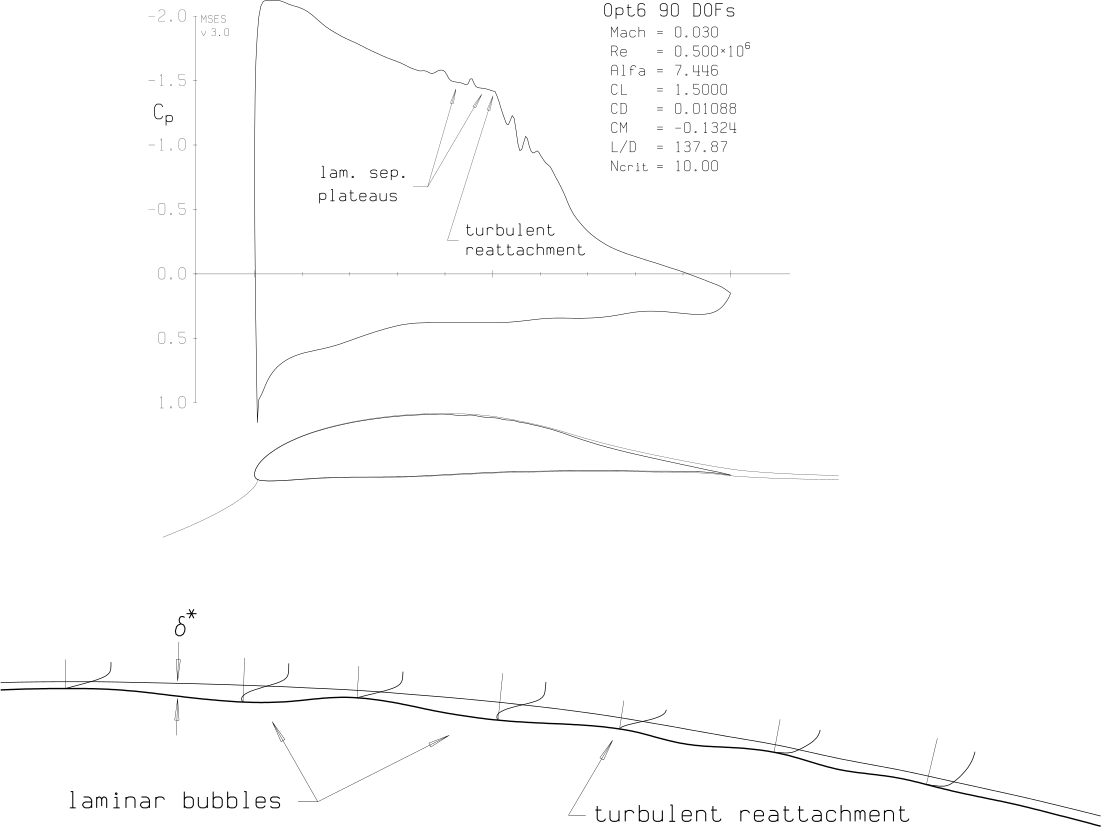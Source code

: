 <?xml version="1.0"?>
<!DOCTYPE ipe SYSTEM "ipe.dtd">
<ipe version="70218" creator="Ipe 7.2.26">
<info created="D:20230814181618" modified="D:20230814181825"/>
<ipestyle>
<symbol name="bullet">
<path matrix="0.04 0 0 0.04 0 0" fill="black">
18 0 0 18 0 0 e
</path>
</symbol>
<layout paper="612 792" origin="0 0" frame="612 792"/>
</ipestyle>
<page>
<layer name="alpha"/>
<view layers="alpha" active="alpha"/>
<path layer="alpha" stroke="0" pen="0.087" join="1">
164.998 565.43 m
164.998 704.66 l
164.264 565.43 m
165.698 565.43 l
152.434 567.11 m
152.994 567.705 l
152.994 563.575 l
152.434 563.575 m
153.589 563.575 l
156.073 564.03 m
156.529 564.03 l
156.529 563.575 l
156.073 563.575 l
156.073 564.03 l
159.154 564.275 m
159.154 567.005 l
159.398 567.46 l
159.854 567.705 l
160.764 567.705 l
161.219 567.46 l
161.429 567.005 l
161.429 564.275 l
161.219 563.82 l
160.764 563.575 l
159.854 563.575 l
159.398 563.82 l
159.154 564.275 l
164.264 588.635 m
165.698 588.635 l
151.873 587.48 m
151.873 590.21 l
152.084 590.665 l
152.539 590.91 l
153.448 590.91 l
153.904 590.665 l
154.148 590.21 l
154.148 587.48 l
153.904 587.025 l
153.448 586.78 l
152.539 586.78 l
152.084 587.025 l
151.873 587.48 l
156.073 587.235 m
156.529 587.235 l
156.529 586.78 l
156.073 586.78 l
156.073 587.235 l
161.323 590.91 m
159.154 590.91 l
159.154 589.125 l
160.764 589.125 l
161.219 588.915 l
161.429 588.46 l
161.429 587.48 l
161.219 587.025 l
160.764 586.78 l
159.854 586.78 l
159.398 587.025 l
159.154 587.48 l
164.264 611.84 m
165.698 611.84 l
151.873 610.685 m
151.873 613.415 l
152.084 613.87 l
152.539 614.115 l
153.448 614.115 l
153.904 613.87 l
154.148 613.415 l
154.148 610.685 l
153.904 610.23 l
153.448 609.985 l
152.539 609.985 l
152.084 610.23 l
151.873 610.685 l
156.073 610.44 m
156.529 610.44 l
156.529 609.985 l
156.073 609.985 l
156.073 610.44 l
159.154 610.685 m
159.154 613.415 l
159.398 613.87 l
159.854 614.115 l
160.764 614.115 l
161.219 613.87 l
161.429 613.415 l
161.429 610.685 l
161.219 610.23 l
160.764 609.985 l
159.854 609.985 l
159.398 610.23 l
159.154 610.685 l
164.264 635.045 m
165.698 635.045 l
148.234 635.01 m
150.509 635.01 l
151.873 633.89 m
151.873 636.62 l
152.084 637.075 l
152.539 637.32 l
153.448 637.32 l
153.904 637.075 l
154.148 636.62 l
154.148 633.89 l
153.904 633.435 l
153.448 633.19 l
152.539 633.19 l
152.084 633.435 l
151.873 633.89 l
156.073 633.645 m
156.529 633.645 l
156.529 633.19 l
156.073 633.19 l
156.073 633.645 l
161.323 637.32 m
159.154 637.32 l
159.154 635.535 l
160.764 635.535 l
161.219 635.325 l
161.429 634.87 l
161.429 633.89 l
161.219 633.435 l
160.764 633.19 l
159.854 633.19 l
159.398 633.435 l
159.154 633.89 l
164.264 658.25 m
165.698 658.25 l
148.234 658.25 m
150.509 658.25 l
152.434 659.93 m
152.994 660.525 l
152.994 656.395 l
152.434 656.395 m
153.589 656.395 l
156.073 656.85 m
156.529 656.85 l
156.529 656.395 l
156.073 656.395 l
156.073 656.85 l
159.154 657.095 m
159.154 659.825 l
159.398 660.28 l
159.854 660.525 l
160.764 660.525 l
161.219 660.28 l
161.429 659.825 l
161.429 657.095 l
161.219 656.64 l
160.764 656.395 l
159.854 656.395 l
159.398 656.64 l
159.154 657.095 l
164.264 681.455 m
165.698 681.455 l
148.234 681.455 m
150.509 681.455 l
152.434 683.135 m
152.994 683.73 l
152.994 679.6 l
152.434 679.6 m
153.589 679.6 l
156.073 680.055 m
156.529 680.055 l
156.529 679.6 l
156.073 679.6 l
156.073 680.055 l
161.323 683.73 m
159.154 683.73 l
159.154 681.945 l
160.764 681.945 l
161.219 681.735 l
161.429 681.28 l
161.429 680.3 l
161.219 679.845 l
160.764 679.6 l
159.854 679.6 l
159.398 679.845 l
159.154 680.3 l
164.264 704.66 m
165.698 704.66 l
148.234 704.66 m
150.509 704.66 l
151.873 706.235 m
152.084 706.69 l
152.539 706.935 l
153.448 706.935 l
153.904 706.69 l
154.148 706.235 l
154.148 705.675 l
153.904 705.22 l
152.084 703.96 l
151.873 703.505 l
151.873 702.805 l
154.148 702.805 l
156.073 703.26 m
156.529 703.26 l
156.529 702.805 l
156.073 702.805 l
156.073 703.26 l
159.154 703.505 m
159.154 706.235 l
159.398 706.69 l
159.854 706.935 l
160.764 706.935 l
161.219 706.69 l
161.429 706.235 l
161.429 703.505 l
161.219 703.05 l
160.764 702.805 l
159.854 702.805 l
159.398 703.05 l
159.154 703.505 l
</path>
<path stroke="0" pen="0.262" join="1">
153.379 671.935 m
152.994 672.6 l
152.504 672.985 l
151.314 672.985 l
150.789 672.6 l
150.404 671.795 l
150.404 668.82 l
150.789 668.015 l
151.314 667.665 l
152.504 667.665 l
152.994 668.015 l
153.379 668.61 l
154.534 668.925 m
154.534 665.285 l
154.534 668.225 m
154.779 668.68 l
155.234 668.925 l
156.144 668.925 l
156.598 668.68 l
156.809 668.225 l
156.809 667.315 l
156.598 666.86 l
156.144 666.65 l
155.234 666.65 l
154.779 666.86 l
154.534 667.315 l
</path>
<path stroke="0" pen="0.087" join="1">
167.273 702.28 m
167.273 704.94 l
168.079 703.47 l
168.919 704.94 l
168.919 702.28 l
171.194 704.485 m
171.019 704.765 l
170.669 704.94 l
170.248 704.94 l
169.898 704.765 l
169.723 704.415 l
169.723 704.275 l
169.898 703.925 l
170.248 703.75 l
170.669 703.75 l
171.019 703.575 l
171.194 703.225 l
171.194 702.805 l
171.019 702.455 l
170.669 702.28 l
170.248 702.28 l
169.898 702.455 l
169.723 702.805 l
173.573 702.28 m
172.069 702.28 l
172.069 704.94 l
173.573 704.94 l
172.069 703.75 m
173.223 703.75 l
175.919 704.485 m
175.744 704.765 l
175.394 704.94 l
174.973 704.94 l
174.623 704.765 l
174.448 704.415 l
174.448 704.275 l
174.623 703.925 l
174.973 703.75 l
175.394 703.75 l
175.744 703.575 l
175.919 703.225 l
175.919 702.805 l
175.744 702.455 l
175.394 702.28 l
174.973 702.28 l
174.623 702.455 l
174.448 702.805 l
167.344 699.305 m
167.344 699.06 l
167.414 698.745 l
168.079 697.555 l
168.744 698.745 l
168.814 699.06 l
168.814 699.305 l
170.984 699.83 m
171.123 700.04 l
171.404 700.215 l
171.929 700.215 l
172.244 700.04 l
172.384 699.76 l
172.384 699.515 l
172.244 699.2 l
171.929 699.06 l
172.244 698.92 l
172.384 698.57 l
172.384 697.975 l
172.244 697.695 l
171.929 697.555 l
171.334 697.555 l
171.054 697.695 l
170.914 697.905 l
171.929 699.06 m
171.334 699.06 l
173.644 697.835 m
173.923 697.835 l
173.923 697.555 l
173.644 697.555 l
173.644 697.835 l
175.639 697.975 m
175.639 699.76 l
175.779 700.04 l
176.059 700.215 l
176.654 700.215 l
176.969 700.04 l
177.109 699.76 l
177.109 697.975 l
176.969 697.695 l
176.654 697.555 l
176.059 697.555 l
175.779 697.695 l
175.639 697.975 l
164.998 611.84 m
379.198 611.84 l
186.384 610.545 m
186.384 613.1 l
272.064 610.545 m
272.064 613.1 l
357.779 610.545 m
357.779 613.1 l
203.534 611.175 m
203.534 612.47 l
220.684 611.175 m
220.684 612.47 l
237.798 611.175 m
237.798 612.47 l
254.948 611.175 m
254.948 612.47 l
272.064 611.175 m
272.064 612.47 l
289.214 611.175 m
289.214 612.47 l
306.364 611.175 m
306.364 612.47 l
323.479 611.175 m
323.479 612.47 l
340.629 611.175 m
340.629 612.47 l
</path>
<path stroke="0" pen="0.175" join="1">
357.779 539.39 m
357.569 539.425 l
357.394 539.495 l
357.219 539.53 l
357.044 539.6 l
356.869 539.635 l
356.694 539.705 l
356.484 539.74 l
356.273 539.81 l
356.064 539.845 l
355.854 539.915 l
355.644 539.95 l
355.398 540.02 l
355.154 540.09 l
354.909 540.125 l
354.664 540.195 l
354.384 540.265 l
354.104 540.335 l
353.823 540.37 l
353.544 540.44 l
353.264 540.51 l
352.948 540.58 l
352.634 540.615 l
352.319 540.685 l
352.004 540.755 l
351.689 540.825 l
351.339 540.895 l
350.989 540.965 l
350.639 541.035 l
350.289 541.105 l
349.973 541.175 l
349.589 541.245 l
349.239 541.315 l
348.889 541.42 l
348.539 541.49 l
348.154 541.56 l
347.804 541.63 l
347.419 541.735 l
347.069 541.805 l
346.684 541.875 l
346.334 541.945 l
345.948 542.05 l
345.598 542.12 l
345.214 542.19 l
344.829 542.26 l
344.479 542.365 l
344.094 542.435 l
343.709 542.505 l
343.359 542.575 l
342.973 542.68 l
342.589 542.75 l
342.204 542.82 l
341.854 542.925 l
341.469 542.995 l
341.084 543.065 l
340.734 543.17 l
340.348 543.24 l
339.964 543.31 l
339.579 543.38 l
339.229 543.485 l
338.844 543.555 l
338.459 543.625 l
338.073 543.73 l
337.723 543.8 l
337.339 543.87 l
336.954 543.94 l
336.569 544.045 l
336.219 544.115 l
335.834 544.185 l
335.448 544.29 l
335.098 544.36 l
334.714 544.43 l
334.329 544.535 l
333.944 544.605 l
333.594 544.675 l
333.209 544.78 l
332.823 544.85 l
332.473 544.92 l
332.089 545.025 l
331.704 545.095 l
331.319 545.2 l
330.969 545.27 l
330.584 545.34 l
330.198 545.445 l
329.848 545.515 l
329.464 545.585 l
329.079 545.69 l
328.729 545.76 l
328.344 545.83 l
327.959 545.935 l
327.609 546.005 l
327.223 546.11 l
326.839 546.18 l
326.489 546.25 l
326.104 546.355 l
325.719 546.425 l
325.369 546.53 l
324.984 546.6 l
324.598 546.705 l
324.248 546.775 l
323.864 546.845 l
323.479 546.95 l
323.129 547.02 l
322.744 547.125 l
322.359 547.195 l
322.009 547.3 l
321.623 547.37 l
321.273 547.475 l
320.889 547.545 l
320.504 547.65 l
320.154 547.72 l
319.769 547.825 l
319.419 547.895 l
319.034 548 l
318.684 548.105 l
318.298 548.175 l
317.948 548.28 l
317.564 548.35 l
317.214 548.455 l
316.829 548.56 l
316.479 548.63 l
316.129 548.735 l
315.744 548.84 l
315.394 548.91 l
315.009 549.015 l
314.659 549.12 l
314.309 549.225 l
313.923 549.33 l
313.573 549.4 l
313.223 549.505 l
312.839 549.61 l
312.489 549.715 l
312.139 549.82 l
311.754 549.925 l
311.404 550.03 l
311.054 550.135 l
310.704 550.205 l
310.319 550.31 l
309.969 550.415 l
309.619 550.52 l
309.269 550.625 l
308.919 550.73 l
308.569 550.835 l
308.219 550.975 l
307.869 551.08 l
307.484 551.185 l
307.169 551.29 l
306.819 551.395 l
306.469 551.5 l
306.119 551.605 l
305.769 551.71 l
305.454 551.815 l
305.104 551.92 l
304.789 552.025 l
304.473 552.13 l
304.123 552.235 l
303.809 552.34 l
303.529 552.445 l
303.214 552.55 l
302.898 552.655 l
302.619 552.76 l
302.339 552.83 l
302.059 552.935 l
301.814 553.005 l
301.534 553.11 l
301.254 553.215 l
301.044 553.285 l
300.834 553.355 l
300.589 553.425 l
300.379 553.53 l
300.134 553.6 l
299.959 553.67 l
299.748 553.74 l
299.573 553.81 l
299.398 553.88 l
299.189 553.95 l
299.048 553.985 l
298.873 554.055 l
298.698 554.125 l
298.523 554.195 l
298.384 554.23 l
298.209 554.3 l
298.069 554.335 l
297.929 554.405 l
297.754 554.44 l
297.614 554.51 l
297.473 554.545 l
297.334 554.615 l
297.194 554.65 l
297.019 554.685 l
296.879 554.755 l
296.739 554.79 l
296.598 554.825 l
296.459 554.895 l
296.319 554.93 l
296.179 554.965 l
296.039 555 l
295.898 555.07 l
295.759 555.105 l
295.619 555.14 l
295.479 555.175 l
295.373 555.245 l
295.234 555.28 l
295.094 555.315 l
294.954 555.35 l
294.814 555.385 l
294.673 555.455 l
294.534 555.49 l
294.394 555.525 l
294.254 555.56 l
294.148 555.595 l
294.009 555.665 l
293.869 555.7 l
293.729 555.735 l
293.589 555.77 l
293.448 555.805 l
293.309 555.84 l
293.204 555.875 l
293.064 555.945 l
292.923 555.98 l
292.784 556.015 l
292.644 556.05 l
292.504 556.085 l
292.364 556.12 l
292.223 556.155 l
292.119 556.19 l
291.979 556.225 l
291.839 556.26 l
291.698 556.295 l
291.559 556.33 l
291.419 556.365 l
291.279 556.4 l
291.139 556.435 l
291.034 556.47 l
290.894 556.505 l
290.754 556.54 l
290.614 556.575 l
290.473 556.61 l
290.334 556.645 l
290.194 556.68 l
290.089 556.715 l
289.948 556.75 l
289.809 556.785 l
289.669 556.82 l
289.529 556.855 l
289.389 556.89 l
289.248 556.925 l
289.144 556.96 l
289.004 556.995 l
288.864 557.03 l
288.723 557.065 l
288.584 557.1 l
288.444 557.135 l
288.304 557.17 l
288.164 557.205 l
288.059 557.205 l
287.919 557.24 l
287.779 557.275 l
287.639 557.31 l
287.498 557.345 l
287.359 557.345 l
287.219 557.38 l
287.079 557.415 l
286.939 557.45 l
286.798 557.485 l
286.659 557.52 l
286.519 557.52 l
286.414 557.555 l
286.273 557.59 l
286.134 557.625 l
285.994 557.66 l
285.854 557.695 l
285.714 557.73 l
285.573 557.765 l
285.434 557.8 l
285.329 557.835 l
285.189 557.87 l
285.048 557.905 l
284.909 557.94 l
284.769 557.975 l
284.629 558.01 l
284.489 558.01 l
284.384 558.045 l
284.244 558.08 l
284.104 558.115 l
283.964 558.15 l
283.823 558.15 l
283.684 558.185 l
283.544 558.185 l
283.404 558.22 l
283.264 558.22 l
283.123 558.255 l
282.984 558.255 l
282.844 558.29 l
282.704 558.29 l
282.564 558.325 l
282.423 558.325 l
282.284 558.36 l
282.144 558.395 l
282.004 558.395 l
281.864 558.43 l
281.759 558.465 l
281.619 558.5 l
281.479 558.535 l
281.339 558.57 l
281.198 558.605 l
281.094 558.64 l
280.954 558.675 l
280.814 558.71 l
280.673 558.78 l
280.534 558.815 l
280.394 558.85 l
280.289 558.885 l
280.148 558.92 l
280.009 558.955 l
279.869 558.99 l
279.729 559.025 l
279.589 559.06 l
279.448 559.06 l
279.309 559.095 l
279.169 559.13 l
279.029 559.13 l
278.889 559.165 l
278.609 559.165 l
278.469 559.2 l
278.189 559.2 l
278.048 559.235 l
277.489 559.235 l
277.348 559.27 l
276.929 559.27 l
276.789 559.305 l
276.684 559.305 l
276.544 559.34 l
276.404 559.34 l
276.264 559.375 l
276.123 559.375 l
275.984 559.41 l
275.844 559.445 l
275.704 559.48 l
275.564 559.515 l
275.423 559.55 l
275.319 559.585 l
275.179 559.62 l
275.039 559.655 l
274.898 559.69 l
274.759 559.725 l
274.619 559.76 l
274.514 559.795 l
274.373 559.83 l
274.234 559.865 l
274.094 559.865 l
273.954 559.9 l
273.814 559.935 l
273.673 559.935 l
273.534 559.97 l
273.254 559.97 l
273.114 560.005 l
272.973 560.005 l
272.834 560.04 l
272.414 560.04 l
272.273 560.075 l
271.714 560.075 l
271.573 560.11 l
270.873 560.11 l
270.734 560.145 l
270.314 560.145 l
270.173 560.18 l
269.894 560.18 l
269.789 560.215 l
269.509 560.215 l
269.369 560.25 l
269.229 560.25 l
269.089 560.285 l
268.948 560.285 l
268.809 560.32 l
268.669 560.32 l
268.529 560.355 l
268.389 560.355 l
268.248 560.39 l
268.109 560.39 l
267.969 560.425 l
267.829 560.46 l
267.689 560.46 l
267.548 560.495 l
267.444 560.53 l
267.304 560.53 l
267.164 560.565 l
267.023 560.6 l
266.884 560.635 l
266.744 560.67 l
266.604 560.67 l
266.464 560.705 l
266.323 560.74 l
266.184 560.775 l
266.079 560.81 l
265.939 560.81 l
265.798 560.845 l
265.659 560.88 l
265.519 560.915 l
265.379 560.915 l
265.239 560.95 l
265.098 560.95 l
264.959 560.985 l
264.819 560.985 l
264.679 561.02 l
264.398 561.02 l
264.259 561.055 l
263.559 561.055 l
263.419 561.02 l
262.998 561.02 l
262.859 560.985 l
262.719 560.985 l
262.579 560.95 l
262.298 560.95 l
262.159 560.915 l
262.019 560.915 l
261.879 560.88 l
259.919 560.88 l
259.779 560.915 l
259.498 560.915 l
259.359 560.95 l
259.079 560.95 l
258.939 560.985 l
258.798 560.985 l
258.659 561.02 l
258.379 561.02 l
258.273 561.055 l
258.134 561.055 l
257.994 561.09 l
257.854 561.09 l
257.714 561.125 l
257.573 561.125 l
257.434 561.16 l
257.294 561.16 l
257.154 561.195 l
257.014 561.195 l
256.873 561.23 l
256.594 561.23 l
256.454 561.265 l
256.314 561.265 l
256.173 561.3 l
255.894 561.3 l
255.754 561.335 l
255.194 561.335 l
255.054 561.37 l
254.214 561.37 l
</path>
<path stroke="0" pen="0.175" join="1">
254.214 561.37 m
252.394 561.37 l
252.254 561.335 l
251.414 561.335 l
251.273 561.3 l
250.434 561.3 l
250.294 561.265 l
249.173 561.265 l
249.034 561.23 l
247.914 561.23 l
247.773 561.195 l
247.214 561.195 l
247.073 561.16 l
246.479 561.16 l
246.339 561.125 l
245.919 561.125 l
245.779 561.09 l
245.323 561.09 l
245.184 561.055 l
244.589 561.055 l
244.414 561.02 l
243.959 561.02 l
243.784 560.985 l
243.294 560.985 l
243.119 560.95 l
242.769 560.95 l
242.594 560.915 l
242.209 560.915 l
242.034 560.88 l
241.614 560.88 l
241.404 560.845 l
241.159 560.845 l
240.914 560.81 l
240.704 560.81 l
240.459 560.775 l
240.179 560.775 l
239.898 560.74 l
239.619 560.74 l
239.339 560.705 l
239.059 560.705 l
238.744 560.67 l
238.429 560.635 l
238.114 560.6 l
237.798 560.6 l
237.484 560.565 l
237.134 560.53 l
236.819 560.495 l
236.469 560.46 l
236.119 560.425 l
235.769 560.39 l
235.419 560.355 l
235.069 560.32 l
234.719 560.285 l
234.334 560.25 l
233.984 560.215 l
233.634 560.145 l
233.248 560.11 l
232.898 560.075 l
232.548 560.04 l
232.164 560.005 l
231.814 559.935 l
231.429 559.9 l
231.079 559.865 l
230.694 559.795 l
230.344 559.76 l
229.959 559.725 l
229.609 559.655 l
229.223 559.62 l
228.873 559.55 l
228.489 559.515 l
228.139 559.445 l
227.754 559.41 l
227.404 559.34 l
227.019 559.305 l
226.669 559.235 l
226.284 559.165 l
225.934 559.13 l
225.548 559.06 l
225.198 558.99 l
224.814 558.955 l
224.464 558.885 l
224.079 558.815 l
223.729 558.745 l
223.379 558.675 l
222.994 558.64 l
222.644 558.57 l
222.259 558.5 l
221.909 558.43 l
221.559 558.36 l
221.173 558.29 l
220.823 558.22 l
220.473 558.15 l
220.089 558.045 l
219.739 557.975 l
219.389 557.905 l
219.004 557.835 l
218.654 557.765 l
218.304 557.695 l
217.919 557.59 l
217.569 557.52 l
217.219 557.45 l
216.834 557.345 l
216.484 557.275 l
216.134 557.205 l
215.784 557.1 l
215.398 557.03 l
215.048 556.925 l
214.698 556.855 l
214.348 556.75 l
213.998 556.645 l
213.648 556.575 l
213.264 556.47 l
212.914 556.4 l
212.564 556.295 l
212.214 556.19 l
211.864 556.085 l
211.514 556.015 l
211.164 555.91 l
210.814 555.805 l
210.464 555.7 l
210.114 555.595 l
209.764 555.49 l
209.414 555.385 l
209.064 555.28 l
208.714 555.175 l
208.364 555.07 l
208.014 554.965 l
207.698 554.86 l
207.348 554.755 l
206.998 554.65 l
206.648 554.51 l
206.334 554.405 l
205.984 554.3 l
205.634 554.16 l
205.319 554.055 l
204.969 553.915 l
204.654 553.81 l
204.304 553.67 l
203.989 553.565 l
203.639 553.425 l
203.323 553.32 l
203.009 553.18 l
202.659 553.04 l
202.344 552.9 l
202.029 552.76 l
201.679 552.62 l
201.364 552.48 l
201.048 552.34 l
200.734 552.2 l
200.419 552.06 l
200.104 551.92 l
199.789 551.78 l
199.473 551.64 l
199.159 551.5 l
198.844 551.325 l
198.529 551.185 l
198.214 551.045 l
197.898 550.87 l
197.619 550.73 l
197.304 550.555 l
196.989 550.415 l
196.709 550.24 l
196.394 550.065 l
196.114 549.925 l
195.798 549.75 l
195.519 549.575 l
195.239 549.4 l
194.959 549.26 l
194.679 549.085 l
194.398 548.91 l
194.119 548.735 l
193.839 548.56 l
193.559 548.385 l
193.314 548.175 l
193.034 548 l
192.789 547.825 l
192.509 547.65 l
192.264 547.475 l
192.019 547.265 l
191.773 547.09 l
191.529 546.915 l
191.284 546.74 l
191.039 546.53 l
190.829 546.355 l
190.584 546.145 l
190.373 545.97 l
190.164 545.795 l
189.954 545.585 l
189.744 545.41 l
189.534 545.2 l
189.359 545.025 l
189.184 544.85 l
188.973 544.675 l
188.798 544.465 l
188.623 544.29 l
188.484 544.08 l
188.344 543.905 l
188.169 543.73 l
188.029 543.555 l
187.889 543.345 l
187.784 543.17 l
187.644 542.995 l
187.539 542.82 l
187.434 542.645 l
187.329 542.47 l
187.223 542.295 l
187.119 542.155 l
187.048 541.98 l
186.944 541.805 l
186.873 541.63 l
186.804 541.49 l
186.769 541.315 l
186.698 541.175 l
186.629 541.035 l
186.594 540.86 l
186.559 540.72 l
186.523 540.58 l
186.489 540.44 l
186.454 540.3 l
186.454 540.16 l
186.419 540.02 l
186.419 539.775 l
186.384 539.635 l
186.419 539.53 l
186.419 539.18 l
186.454 539.075 l
186.489 538.97 l
186.523 538.865 l
186.559 538.76 l
186.594 538.655 l
186.664 538.585 l
186.698 538.48 l
186.769 538.41 l
186.804 538.34 l
186.873 538.27 l
186.944 538.2 l
187.014 538.13 l
187.084 538.06 l
187.154 538.025 l
187.259 537.955 l
187.329 537.92 l
187.398 537.885 l
187.504 537.85 l
187.573 537.78 l
187.679 537.745 l
187.748 537.745 l
187.854 537.71 l
187.923 537.675 l
188.029 537.64 l
188.134 537.605 l
188.239 537.605 l
188.309 537.57 l
188.448 537.535 l
188.554 537.535 l
188.659 537.5 l
188.764 537.5 l
188.869 537.465 l
189.114 537.465 l
189.254 537.43 l
189.498 537.43 l
189.639 537.395 l
189.884 537.395 l
190.023 537.36 l
190.619 537.36 l
190.794 537.325 l
193.279 537.325 l
193.454 537.36 l
194.259 537.36 l
194.469 537.395 l
195.064 537.395 l
195.273 537.43 l
195.904 537.43 l
196.114 537.465 l
196.534 537.465 l
196.744 537.5 l
196.954 537.5 l
197.164 537.535 l
197.584 537.535 l
197.829 537.57 l
198.248 537.57 l
198.459 537.605 l
198.669 537.605 l
198.879 537.64 l
199.334 537.64 l
199.544 537.675 l
199.754 537.675 l
199.998 537.71 l
200.209 537.71 l
200.419 537.745 l
200.873 537.745 l
201.084 537.78 l
201.294 537.78 l
201.504 537.815 l
201.748 537.815 l
201.959 537.85 l
202.169 537.85 l
202.379 537.885 l
202.834 537.885 l
203.044 537.92 l
203.254 537.92 l
203.498 537.955 l
203.709 537.955 l
203.919 537.99 l
204.164 537.99 l
204.373 538.025 l
204.794 538.025 l
205.039 538.06 l
205.248 538.06 l
205.459 538.095 l
205.704 538.095 l
205.914 538.13 l
206.334 538.13 l
206.579 538.165 l
206.789 538.165 l
206.998 538.2 l
207.209 538.2 l
207.454 538.235 l
207.873 538.235 l
208.084 538.27 l
208.539 538.27 l
208.748 538.305 l
208.959 538.305 l
209.204 538.34 l
209.623 538.34 l
209.834 538.375 l
210.289 538.375 l
210.498 538.41 l
211.164 538.41 l
211.373 538.445 l
211.829 538.445 l
212.039 538.48 l
212.704 538.48 l
212.914 538.515 l
213.544 538.515 l
213.789 538.55 l
214.664 538.55 l
214.873 538.585 l
215.959 538.585 l
216.169 538.62 l
217.919 538.62 l
218.164 538.655 l
220.789 538.655 l
220.998 538.69 l
227.404 538.69 l
</path>
<path stroke="0" pen="0.175" join="1">
227.404 538.69 m
227.648 538.725 l
232.479 538.725 l
232.723 538.76 l
235.348 538.76 l
235.594 538.795 l
237.344 538.795 l
237.554 538.83 l
238.884 538.83 l
239.094 538.865 l
240.179 538.865 l
240.423 538.9 l
241.298 538.9 l
241.509 538.935 l
242.384 538.935 l
242.594 538.97 l
243.259 538.97 l
243.469 539.005 l
244.134 539.005 l
244.379 539.04 l
245.009 539.04 l
245.254 539.075 l
245.673 539.075 l
245.919 539.11 l
246.548 539.11 l
246.794 539.145 l
247.214 539.145 l
247.459 539.18 l
247.879 539.18 l
248.089 539.215 l
248.754 539.215 l
248.998 539.25 l
249.419 539.25 l
249.664 539.285 l
250.084 539.285 l
250.294 539.32 l
250.748 539.32 l
250.959 539.355 l
251.414 539.355 l
251.623 539.39 l
252.079 539.39 l
252.289 539.425 l
252.744 539.425 l
252.954 539.46 l
253.409 539.46 l
253.619 539.495 l
254.073 539.495 l
254.284 539.53 l
254.739 539.53 l
254.948 539.565 l
255.404 539.565 l
255.614 539.6 l
256.069 539.6 l
256.279 539.635 l
256.734 539.635 l
256.944 539.67 l
257.364 539.67 l
257.609 539.705 l
258.029 539.705 l
258.273 539.74 l
258.694 539.74 l
258.939 539.775 l
259.359 539.775 l
259.604 539.81 l
260.023 539.81 l
260.269 539.845 l
260.689 539.845 l
260.934 539.88 l
261.354 539.88 l
261.598 539.915 l
262.229 539.915 l
262.473 539.95 l
262.894 539.95 l
263.139 539.985 l
263.559 539.985 l
263.804 540.02 l
264.223 540.02 l
264.469 540.055 l
264.889 540.055 l
265.134 540.09 l
265.554 540.09 l
265.764 540.125 l
266.429 540.125 l
266.673 540.16 l
267.094 540.16 l
267.339 540.195 l
267.759 540.195 l
267.969 540.23 l
268.634 540.23 l
268.879 540.265 l
269.298 540.265 l
269.544 540.3 l
270.173 540.3 l
270.419 540.335 l
270.839 540.335 l
271.084 540.37 l
271.748 540.37 l
271.959 540.405 l
272.623 540.405 l
272.834 540.44 l
273.498 540.44 l
273.709 540.475 l
274.373 540.475 l
274.584 540.51 l
275.459 540.51 l
275.704 540.545 l
276.579 540.545 l
276.789 540.58 l
277.664 540.58 l
277.909 540.615 l
278.994 540.615 l
279.204 540.65 l
280.534 540.65 l
280.744 540.685 l
282.073 540.685 l
282.319 540.72 l
284.069 540.72 l
284.279 540.755 l
286.064 540.755 l
286.273 540.79 l
288.269 540.79 l
288.479 540.825 l
290.264 540.825 l
290.473 540.86 l
292.259 540.86 l
292.469 540.895 l
294.009 540.895 l
294.254 540.93 l
295.548 540.93 l
295.794 540.965 l
297.334 540.965 l
297.544 541 l
298.873 541 l
299.119 541.035 l
300.659 541.035 l
300.869 541.07 l
302.864 541.07 l
303.073 541.105 l
306.573 541.105 l
306.819 541.14 l
309.654 541.14 l
309.898 541.105 l
313.398 541.105 l
313.609 541.07 l
315.604 541.07 l
315.814 541.035 l
317.389 541.035 l
317.598 541 l
318.929 541 l
319.139 540.965 l
320.679 540.965 l
320.889 540.93 l
322.464 540.93 l
322.673 540.895 l
324.669 540.895 l
324.879 540.86 l
327.539 540.86 l
327.748 540.825 l
336.359 540.825 l
336.569 540.79 l
337.689 540.79 l
</path>
<path stroke="0" pen="0.175" join="1">
337.689 540.79 m
341.189 540.79 l
341.398 540.755 l
343.148 540.755 l
343.359 540.72 l
344.444 540.72 l
344.654 540.685 l
345.319 540.685 l
345.529 540.65 l
346.194 540.65 l
346.404 540.615 l
346.823 540.615 l
347.034 540.58 l
347.454 540.58 l
347.664 540.545 l
348.119 540.545 l
348.329 540.51 l
348.539 540.51 l
348.748 540.475 l
348.959 540.475 l
349.169 540.44 l
349.379 540.44 l
349.589 540.405 l
349.798 540.405 l
350.009 540.37 l
350.219 540.37 l
350.429 540.335 l
350.639 540.335 l
350.848 540.3 l
351.059 540.3 l
351.269 540.265 l
351.479 540.23 l
351.689 540.23 l
351.864 540.195 l
352.073 540.16 l
352.284 540.16 l
352.494 540.125 l
352.704 540.09 l
352.879 540.09 l
353.089 540.055 l
353.298 540.02 l
353.473 540.02 l
353.684 539.985 l
353.859 539.95 l
354.069 539.915 l
354.244 539.915 l
354.419 539.88 l
354.629 539.845 l
354.804 539.81 l
354.979 539.81 l
355.154 539.775 l
355.329 539.74 l
355.504 539.74 l
355.679 539.705 l
355.819 539.67 l
355.994 539.67 l
356.169 539.635 l
356.309 539.6 l
356.484 539.6 l
356.623 539.565 l
356.764 539.53 l
356.904 539.53 l
357.079 539.495 l
357.219 539.46 l
357.359 539.46 l
357.498 539.425 l
357.639 539.425 l
357.779 539.39 l
</path>
<path stroke="0" pen="0.087" join="1">
153.309 517.025 m
158.209 518.985 l
162.514 520.805 l
166.259 522.485 l
169.514 524.025 l
172.348 525.46 l
174.798 526.79 l
176.934 528.015 l
178.789 529.135 l
180.364 530.185 l
181.729 531.165 l
182.919 532.04 l
183.934 532.88 l
184.773 533.65 l
185.509 534.35 l
186.104 534.98 l
186.594 535.61 l
186.979 536.205 l
187.259 536.765 l
187.398 537.325 l
187.398 537.85 l
187.014 538.13 l
186.698 538.48 l
186.454 538.935 l
186.384 539.53 l
186.419 540.16 l
186.559 540.86 l
186.839 541.665 l
187.294 542.505 l
187.854 543.38 l
188.589 544.29 l
189.498 545.27 l
190.548 546.215 l
191.704 547.16 l
192.998 548.07 l
194.329 548.98 l
195.764 549.82 l
197.269 550.66 l
198.809 551.43 l
200.384 552.165 l
201.959 552.865 l
203.604 553.53 l
205.284 554.16 l
206.964 554.755 l
208.679 555.315 l
210.429 555.84 l
212.179 556.365 l
213.929 556.82 l
215.748 557.275 l
217.534 557.695 l
219.319 558.08 l
221.139 558.465 l
222.959 558.815 l
224.779 559.13 l
226.634 559.445 l
228.454 559.725 l
230.309 559.97 l
232.129 560.215 l
233.948 560.425 l
235.769 560.635 l
237.448 560.81 l
239.059 560.95 l
240.423 561.055 l
241.614 561.125 l
242.594 561.195 l
243.469 561.265 l
244.273 561.3 l
245.009 561.335 l
245.744 561.37 l
246.479 561.405 l
247.179 561.44 l
247.914 561.475 l
248.614 561.51 l
249.314 561.545 l
250.014 561.545 l
250.714 561.58 l
251.414 561.58 l
252.114 561.615 l
255.648 561.615 l
256.348 561.58 l
257.748 561.58 l
258.448 561.545 l
259.148 561.545 l
259.814 561.51 l
260.514 561.475 l
261.179 561.475 l
261.844 561.44 l
262.544 561.405 l
263.244 561.37 l
263.979 561.335 l
264.714 561.3 l
265.414 561.23 l
266.148 561.16 l
266.848 561.125 l
267.514 561.055 l
268.214 560.985 l
268.879 560.95 l
269.544 560.88 l
270.244 560.81 l
270.909 560.705 l
271.609 560.635 l
272.309 560.565 l
273.009 560.46 l
273.709 560.355 l
274.444 560.215 l
275.144 560.11 l
275.809 560.005 l
276.473 559.865 l
277.139 559.76 l
277.804 559.655 l
278.504 559.515 l
279.204 559.41 l
279.939 559.27 l
280.639 559.095 l
281.304 558.955 l
281.969 558.815 l
282.634 558.675 l
283.298 558.57 l
283.998 558.43 l
284.698 558.29 l
285.398 558.115 l
286.064 557.975 l
286.729 557.835 l
287.429 557.695 l
288.129 557.52 l
288.794 557.38 l
289.494 557.205 l
290.159 557.065 l
290.823 556.89 l
291.523 556.715 l
292.189 556.54 l
292.889 556.365 l
293.554 556.19 l
294.254 555.98 l
294.919 555.805 l
295.619 555.595 l
296.319 555.385 l
297.019 555.175 l
297.754 554.965 l
298.523 554.72 l
299.398 554.475 l
300.344 554.16 l
301.464 553.845 l
302.829 553.425 l
304.369 552.97 l
306.014 552.48 l
307.764 552.025 l
309.514 551.535 l
311.334 551.045 l
313.119 550.59 l
314.939 550.135 l
316.759 549.68 l
318.579 549.26 l
320.398 548.805 l
322.254 548.385 l
324.109 548 l
325.998 547.58 l
327.854 547.16 l
329.709 546.775 l
331.598 546.39 l
333.489 546.005 l
335.344 545.62 l
337.234 545.235 l
339.123 544.885 l
341.014 544.5 l
342.904 544.15 l
344.759 543.8 l
346.648 543.45 l
348.504 543.135 l
350.289 542.785 l
352.039 542.505 l
353.648 542.225 l
355.084 542.015 l
356.309 541.805 l
357.323 541.665 l
358.234 541.525 l
358.969 541.42 l
359.773 541.315 l
360.648 541.21 l
361.629 541.105 l
362.748 541 l
363.973 540.86 l
365.339 540.755 l
366.914 540.615 l
368.629 540.475 l
370.554 540.335 l
372.723 540.195 l
375.139 540.055 l
377.834 539.915 l
380.809 539.775 l
384.134 539.635 l
387.879 539.495 l
392.009 539.39 l
396.629 539.285 l
153.309 517.025 m
158.209 518.985 l
162.514 520.805 l
166.259 522.485 l
169.514 524.025 l
172.348 525.46 l
174.798 526.79 l
176.934 528.015 l
178.789 529.135 l
180.364 530.185 l
181.729 531.165 l
182.919 532.04 l
183.934 532.88 l
184.773 533.65 l
185.509 534.35 l
186.104 534.98 l
186.594 535.61 l
186.979 536.205 l
187.259 536.765 l
187.398 537.325 l
187.398 537.85 l
187.819 537.675 l
188.309 537.535 l
188.869 537.43 l
189.464 537.36 l
190.164 537.325 l
190.934 537.29 l
191.773 537.255 l
192.684 537.29 l
193.664 537.29 l
194.644 537.325 l
195.694 537.36 l
196.744 537.43 l
197.829 537.465 l
198.914 537.535 l
199.998 537.605 l
201.084 537.675 l
202.169 537.745 l
203.289 537.815 l
204.373 537.885 l
205.459 537.955 l
206.579 538.025 l
207.664 538.095 l
208.748 538.165 l
209.869 538.235 l
210.954 538.27 l
212.039 538.34 l
213.123 538.375 l
214.209 538.41 l
215.329 538.445 l
216.414 538.48 l
217.498 538.48 l
218.584 538.515 l
220.789 538.515 l
221.909 538.55 l
229.609 538.55 l
230.729 538.585 l
234.054 538.585 l
235.139 538.62 l
236.223 538.62 l
237.344 538.655 l
238.429 538.655 l
239.548 538.69 l
240.634 538.725 l
241.719 538.76 l
242.839 538.795 l
243.923 538.83 l
245.044 538.865 l
246.129 538.9 l
247.248 538.97 l
248.334 539.005 l
249.454 539.04 l
250.539 539.11 l
251.659 539.145 l
252.744 539.215 l
253.864 539.285 l
254.948 539.32 l
256.069 539.39 l
257.189 539.425 l
258.273 539.495 l
259.394 539.53 l
260.479 539.6 l
261.598 539.635 l
262.684 539.705 l
263.804 539.74 l
264.923 539.81 l
266.009 539.845 l
267.129 539.915 l
268.214 539.95 l
269.334 540.02 l
270.419 540.055 l
271.539 540.09 l
272.623 540.16 l
273.709 540.195 l
274.829 540.23 l
275.914 540.265 l
277.034 540.3 l
278.119 540.335 l
279.239 540.37 l
280.323 540.37 l
281.409 540.405 l
282.529 540.44 l
283.614 540.475 l
284.734 540.475 l
285.854 540.51 l
286.939 540.51 l
288.059 540.545 l
289.144 540.545 l
290.264 540.58 l
291.384 540.58 l
292.469 540.615 l
293.589 540.615 l
294.673 540.65 l
295.794 540.65 l
296.914 540.685 l
297.998 540.72 l
299.119 540.72 l
300.204 540.755 l
302.409 540.755 l
303.529 540.79 l
313.398 540.79 l
314.519 540.755 l
315.604 540.755 l
316.689 540.72 l
317.809 540.72 l
318.929 540.685 l
320.014 540.685 l
321.134 540.65 l
322.219 540.65 l
323.339 540.615 l
324.423 540.615 l
325.544 540.58 l
326.629 540.58 l
327.748 540.545 l
328.834 540.545 l
329.954 540.51 l
332.159 540.51 l
333.279 540.475 l
335.484 540.475 l
336.569 540.44 l
338.773 540.44 l
339.859 540.405 l
340.979 540.37 l
342.064 540.37 l
343.148 540.335 l
344.234 540.3 l
345.319 540.265 l
346.369 540.195 l
347.454 540.16 l
348.504 540.09 l
349.554 540.02 l
350.604 539.95 l
351.654 539.88 l
352.669 539.775 l
353.648 539.67 l
354.594 539.565 l
355.469 539.46 l
356.273 539.39 l
357.044 539.285 l
357.709 539.215 l
358.548 539.11 l
359.423 539.04 l
360.369 538.97 l
361.384 538.9 l
362.539 538.83 l
363.798 538.76 l
365.198 538.655 l
366.773 538.585 l
368.523 538.48 l
370.484 538.41 l
372.654 538.305 l
375.069 538.235 l
377.764 538.165 l
380.773 538.06 l
384.134 537.99 l
387.844 537.92 l
392.009 537.885 l
396.629 537.815 l
</path>
<path stroke="0" pen="0.175" join="1">
187.398 558.255 m
187.014 582.755 l
186.698 604.63 l
186.489 627.835 l
186.419 647.12 l
186.454 662.415 l
186.594 676.8 l
186.873 688.455 l
187.329 697.345 l
187.889 704.135 l
188.623 708.195 l
189.534 709.98 l
190.584 710.295 l
191.773 710.155 l
193.034 710.26 l
194.398 710.365 l
195.798 710.12 l
197.304 709.56 l
198.844 708.86 l
200.419 708.37 l
202.029 707.915 l
203.639 707.285 l
205.319 706.375 l
206.998 705.15 l
208.714 703.68 l
210.464 702.14 l
212.214 700.705 l
213.998 699.515 l
215.784 698.465 l
217.569 697.45 l
219.389 696.54 l
221.173 695.735 l
222.994 694.93 l
224.814 693.985 l
226.669 693.04 l
228.489 692.165 l
230.344 691.325 l
232.164 690.485 l
233.984 689.68 l
235.769 689.015 l
237.484 688.385 l
239.059 687.755 l
240.459 687.09 l
241.614 686.495 l
242.594 686.005 l
243.469 685.69 l
244.273 685.41 l
245.044 685.13 l
245.779 684.92 l
246.479 684.92 l
247.214 684.99 l
247.914 684.92 l
248.614 684.64 l
249.314 684.255 l
250.014 684.01 l
250.714 684.08 l
251.414 684.395 l
252.114 684.815 l
252.814 685.13 l
253.514 685.235 l
254.214 685.13 l
254.914 684.64 l
255.614 683.52 l
256.314 682.225 l
257.014 681.455 l
257.714 681.175 l
258.379 681 l
259.079 680.895 l
259.779 680.79 l
260.479 680.65 l
261.179 680.475 l
261.879 680.195 l
262.579 679.915 l
263.279 680.3 l
263.979 681.98 l
264.679 682.085 l
265.379 680.51 l
266.079 679.285 l
266.744 678.935 l
267.444 678.795 l
268.109 678.725 l
268.809 678.62 l
269.509 678.515 l
270.173 678.34 l
270.873 678.13 l
271.573 677.885 l
272.273 677.675 l
272.973 677.5 l
273.673 675.89 l
274.373 673.965 l
275.039 671.655 l
275.704 669.625 l
276.404 667.63 l
277.069 665.845 l
277.769 665.565 l
278.469 667.175 l
279.169 668.855 l
279.869 667.77 l
280.534 663.465 l
281.198 658.74 l
281.864 656.22 l
282.564 656.57 l
283.264 659.055 l
283.964 661.365 l
284.629 660.525 l
285.329 657.62 l
285.994 655.94 l
286.659 655.38 l
287.359 655.66 l
288.059 656.15 l
288.723 655.66 l
289.389 654.435 l
290.089 653.385 l
290.754 652.405 l
291.419 651.6 l
292.119 651.04 l
292.784 650.445 l
293.448 649.325 l
294.148 647.925 l
294.814 646.63 l
295.479 645.475 l
296.179 644.145 l
296.879 642.745 l
297.614 641.205 l
298.384 639.42 l
299.189 637.425 l
300.134 635.325 l
301.254 633.26 l
302.619 631.37 l
304.123 629.55 l
305.769 627.765 l
307.484 626.155 l
309.269 624.755 l
311.054 623.53 l
312.839 622.41 l
314.659 621.43 l
316.479 620.625 l
318.298 619.89 l
320.154 619.155 l
322.009 618.56 l
323.864 617.965 l
325.719 617.37 l
327.609 616.74 l
329.464 616.18 l
331.319 615.62 l
333.209 614.99 l
335.098 614.36 l
336.954 613.765 l
338.844 613.17 l
340.734 612.54 l
342.589 611.84 l
344.479 611.14 l
346.334 610.44 l
348.154 609.74 l
349.973 609.005 l
351.689 608.34 l
353.264 607.745 l
354.664 607.08 l
355.854 606.31 l
356.869 605.575 l
357.779 604.91 l
187.398 558.255 m
187.854 566.445 l
188.309 567.32 l
188.869 568.37 l
189.498 569.77 l
190.164 571.45 l
190.934 573.165 l
191.773 574.74 l
192.684 576.14 l
193.664 577.365 l
194.644 578.415 l
195.694 579.325 l
196.744 580.13 l
197.829 580.83 l
198.879 581.425 l
199.998 581.95 l
201.084 582.405 l
202.169 582.79 l
203.254 583.14 l
204.373 583.455 l
205.459 583.7 l
206.579 583.945 l
207.664 584.19 l
208.748 584.435 l
209.834 584.68 l
210.954 584.89 l
212.039 585.17 l
213.123 585.415 l
214.209 585.73 l
215.294 586.045 l
216.414 586.36 l
217.498 586.71 l
218.584 587.095 l
219.704 587.48 l
220.789 587.865 l
221.873 588.25 l
222.994 588.67 l
224.114 589.055 l
225.198 589.44 l
226.319 589.825 l
227.404 590.21 l
228.523 590.56 l
229.609 590.91 l
230.729 591.26 l
231.848 591.575 l
232.934 591.925 l
234.054 592.24 l
235.139 592.52 l
236.223 592.8 l
237.344 593.08 l
238.429 593.325 l
239.548 593.535 l
240.634 593.71 l
241.719 593.85 l
242.839 593.99 l
243.923 594.095 l
245.009 594.165 l
246.129 594.2 l
247.214 594.235 l
248.334 594.27 l
249.419 594.27 l
250.539 594.305 l
273.709 594.305 l
274.829 594.34 l
275.914 594.375 l
276.998 594.41 l
278.119 594.48 l
279.204 594.55 l
280.323 594.655 l
281.409 594.76 l
282.529 594.865 l
283.614 595.005 l
284.734 595.11 l
285.819 595.25 l
286.939 595.39 l
288.059 595.495 l
289.144 595.635 l
290.264 595.705 l
291.348 595.81 l
292.469 595.88 l
293.589 595.915 l
294.673 595.95 l
297.998 595.95 l
299.119 595.915 l
300.204 595.915 l
301.323 595.88 l
304.614 595.88 l
305.698 595.915 l
306.819 595.95 l
307.904 595.985 l
309.023 596.055 l
310.109 596.125 l
311.194 596.23 l
312.314 596.335 l
313.398 596.475 l
314.519 596.615 l
315.604 596.79 l
316.723 596.965 l
317.809 597.14 l
318.929 597.35 l
320.014 597.56 l
321.134 597.735 l
322.219 597.91 l
323.339 598.085 l
324.423 598.19 l
325.544 598.295 l
326.629 598.365 l
327.748 598.435 l
329.954 598.435 l
331.039 598.4 l
332.159 598.365 l
333.279 598.295 l
334.364 598.225 l
335.484 598.12 l
336.569 598.015 l
337.689 597.91 l
338.773 597.805 l
339.894 597.7 l
340.979 597.56 l
342.064 597.49 l
343.148 597.385 l
344.234 597.315 l
345.319 597.28 l
346.404 597.245 l
347.454 597.28 l
348.539 597.35 l
349.589 597.49 l
350.639 597.7 l
351.689 598.05 l
352.704 598.505 l
353.684 599.135 l
354.629 599.94 l
355.504 600.885 l
356.309 602.005 l
357.079 603.265 l
357.779 604.91 l
</path>
<path stroke="0" pen="0.262" join="1">
312.384 705.64 m
312.384 708.16 l
312.698 708.825 l
313.154 709.14 l
314.134 709.14 l
314.589 708.825 l
314.904 708.16 l
314.904 705.64 l
314.589 704.94 l
314.134 704.66 l
313.154 704.66 l
312.698 704.94 l
312.384 705.64 l
316.514 707.635 m
316.514 703.645 l
316.514 706.9 m
316.759 707.39 l
317.284 707.635 l
318.264 707.635 l
318.789 707.39 l
319.034 706.9 l
319.034 705.885 l
318.789 705.395 l
318.264 705.15 l
317.284 705.15 l
316.759 705.395 l
316.514 705.885 l
320.889 708.895 m
320.889 705.395 l
321.169 704.905 l
321.659 704.66 l
322.394 704.66 l
322.919 704.905 l
323.164 705.395 l
320.398 707.775 m
322.044 707.775 l
326.909 708.51 m
326.664 708.895 l
326.173 709.14 l
325.159 709.14 l
324.669 708.895 l
324.423 708.405 l
324.423 705.395 l
324.669 704.905 l
325.159 704.66 l
326.173 704.66 l
326.664 704.905 l
326.909 705.395 l
326.909 706.445 l
326.664 706.97 l
326.173 707.215 l
325.159 707.215 l
324.669 706.97 l
324.423 706.445 l
332.439 705.255 m
332.684 704.905 l
333.173 704.66 l
334.189 704.66 l
334.679 704.905 l
334.923 705.395 l
334.923 708.405 l
334.679 708.895 l
334.189 709.14 l
333.173 709.14 l
332.684 708.895 l
332.439 708.405 l
332.439 707.32 l
332.684 706.83 l
333.173 706.585 l
334.189 706.585 l
334.679 706.83 l
334.923 707.32 l
336.429 705.395 m
336.429 708.405 l
336.673 708.895 l
337.164 709.14 l
338.179 709.14 l
338.669 708.895 l
338.914 708.405 l
338.914 705.395 l
338.669 704.905 l
338.179 704.66 l
337.164 704.66 l
336.673 704.905 l
336.429 705.395 l
344.304 704.66 m
346.194 704.66 l
346.614 704.94 l
346.929 705.64 l
346.929 708.16 l
346.614 708.825 l
346.194 709.14 l
344.304 709.14 l
344.548 704.66 m
344.548 709.14 l
348.434 705.64 m
348.434 708.16 l
348.748 708.825 l
349.204 709.14 l
350.184 709.14 l
350.639 708.825 l
350.954 708.16 l
350.954 705.64 l
350.639 704.94 l
350.184 704.66 l
349.204 704.66 l
348.748 704.94 l
348.434 705.64 l
352.459 704.66 m
352.459 709.14 l
354.944 709.14 l
352.459 707.145 m
354.314 707.145 l
358.969 707.145 m
358.759 707.46 l
358.339 707.635 l
357.079 707.635 l
356.659 707.46 l
356.448 707.005 l
356.448 706.83 l
356.659 706.445 l
357.079 706.2 l
358.339 706.2 l
358.759 705.955 l
358.969 705.57 l
358.969 705.255 l
358.759 704.835 l
358.339 704.66 l
357.079 704.66 l
356.659 704.835 l
356.448 705.15 l
</path>
<path stroke="0" pen="0.175" join="1">
314.834 697.1 m
314.834 700.775 l
315.954 698.745 l
317.073 700.775 l
317.073 697.1 l
318.404 699.55 m
319.523 699.55 l
319.979 699.305 l
320.259 698.85 l
320.259 697.1 l
320.259 698.43 m
318.823 698.43 l
318.404 698.22 l
318.194 697.835 l
318.194 697.73 l
318.404 697.31 l
318.823 697.1 l
319.629 697.1 l
320.048 697.31 l
320.259 697.73 l
323.514 698.955 m
323.304 699.375 l
322.919 699.55 l
322.079 699.55 l
321.694 699.375 l
321.484 698.955 l
321.484 697.73 l
321.694 697.31 l
322.079 697.1 l
322.919 697.1 l
323.304 697.31 l
323.514 697.73 l
324.739 700.775 m
324.739 697.1 l
324.739 698.955 m
324.948 699.375 l
325.369 699.55 l
326.173 699.55 l
326.594 699.375 l
326.804 698.955 l
326.804 697.1 l
331.319 699.165 m
333.348 699.165 l
331.319 698.325 m
333.348 698.325 l
337.864 697.73 m
337.864 700.18 l
338.073 700.6 l
338.494 700.775 l
339.298 700.775 l
339.719 700.6 l
339.894 700.18 l
339.894 697.73 l
339.719 697.31 l
339.298 697.1 l
338.494 697.1 l
338.073 697.31 l
337.864 697.73 l
341.644 697.52 m
342.064 697.52 l
342.064 697.1 l
341.644 697.1 l
341.644 697.52 l
344.409 697.73 m
344.409 700.18 l
344.619 700.6 l
345.039 700.775 l
345.844 700.775 l
346.264 700.6 l
346.473 700.18 l
346.473 697.73 l
346.264 697.31 l
345.844 697.1 l
345.039 697.1 l
344.619 697.31 l
344.409 697.73 l
347.804 700.285 m
348.014 700.6 l
348.398 700.775 l
349.134 700.775 l
349.554 700.6 l
349.729 700.18 l
349.729 699.83 l
349.554 699.41 l
349.134 699.2 l
349.554 698.99 l
349.729 698.535 l
349.729 697.73 l
349.554 697.31 l
349.134 697.1 l
348.294 697.1 l
347.909 697.31 l
347.698 697.625 l
349.134 699.2 m
348.294 699.2 l
350.954 697.73 m
350.954 700.18 l
351.164 700.6 l
351.584 700.775 l
352.389 700.775 l
352.809 700.6 l
353.019 700.18 l
353.019 697.73 l
352.809 697.31 l
352.389 697.1 l
351.584 697.1 l
351.164 697.31 l
350.954 697.73 l
314.904 690.24 m
314.904 693.915 l
316.269 693.915 l
316.759 693.67 l
316.969 693.285 l
316.969 692.585 l
316.759 692.235 l
316.269 691.955 l
314.904 691.955 l
316.269 691.955 m
317.073 690.24 l
320.259 690.73 m
320.048 690.415 l
319.629 690.24 l
318.823 690.24 l
318.404 690.415 l
318.194 690.835 l
318.194 692.06 l
318.404 692.48 l
318.823 692.69 l
319.629 692.69 l
320.048 692.48 l
320.259 692.06 l
320.259 691.5 l
318.194 691.5 l
331.319 692.27 m
333.348 692.27 l
331.319 691.465 m
333.348 691.465 l
337.864 690.835 m
337.864 693.285 l
338.073 693.705 l
338.494 693.915 l
339.298 693.915 l
339.719 693.705 l
339.894 693.285 l
339.894 690.835 l
339.719 690.415 l
339.298 690.24 l
338.494 690.24 l
338.073 690.415 l
337.864 690.835 l
341.644 690.625 m
342.064 690.625 l
342.064 690.24 l
341.644 690.24 l
341.644 690.625 l
346.369 693.915 m
344.409 693.915 l
344.409 692.305 l
345.844 692.305 l
346.264 692.13 l
346.473 691.71 l
346.473 690.835 l
346.264 690.415 l
345.844 690.24 l
345.039 690.24 l
344.619 690.415 l
344.409 690.835 l
347.698 690.835 m
347.698 693.285 l
347.909 693.705 l
348.294 693.915 l
349.134 693.915 l
349.554 693.705 l
349.729 693.285 l
349.729 690.835 l
349.554 690.415 l
349.134 690.24 l
348.294 690.24 l
347.909 690.415 l
347.698 690.835 l
350.954 690.835 m
350.954 693.285 l
351.164 693.705 l
351.584 693.915 l
352.389 693.915 l
352.809 693.705 l
353.019 693.285 l
353.019 690.835 l
352.809 690.415 l
352.389 690.24 l
351.584 690.24 l
351.164 690.415 l
350.954 690.835 l
354.419 692.83 m
355.714 691.535 l
354.419 691.535 m
355.714 692.83 l
357.394 693.39 m
357.884 693.915 l
357.884 690.24 l
357.394 690.24 m
358.409 690.24 l
360.159 690.835 m
360.159 693.285 l
360.369 693.705 l
360.754 693.915 l
361.594 693.915 l
361.979 693.705 l
362.189 693.285 l
362.189 690.835 l
361.979 690.415 l
361.594 690.24 l
360.754 690.24 l
360.369 690.415 l
360.159 690.835 l
364.639 694.825 m
364.359 695.14 l
363.554 695.14 l
363.169 694.755 l
363.169 693.285 l
363.554 692.935 l
364.289 692.935 l
364.639 693.285 l
364.639 693.845 l
364.394 694.09 l
363.414 694.09 l
363.169 693.845 l
314.904 683.345 m
314.904 686.215 l
315.184 686.775 l
315.534 687.02 l
316.339 687.02 l
316.723 686.775 l
316.969 686.215 l
316.969 683.345 l
314.904 685.095 m
316.969 685.095 l
318.544 683.345 m
319.873 683.345 l
319.209 683.345 m
319.209 687.02 l
318.754 687.02 l
323.723 686.215 m
323.514 686.635 l
323.129 686.81 l
322.498 686.81 l
322.079 686.635 l
321.869 686.215 l
321.869 683.345 l
321.484 685.375 m
322.814 685.375 l
324.948 685.795 m
326.069 685.795 l
326.559 685.55 l
326.804 685.095 l
326.804 683.345 l
326.804 684.675 m
325.369 684.675 l
324.948 684.465 l
324.739 684.045 l
324.739 683.94 l
324.948 683.555 l
325.369 683.345 l
326.173 683.345 l
326.594 683.555 l
326.804 683.94 l
331.319 685.375 m
333.348 685.375 l
331.319 684.57 m
333.348 684.57 l
337.864 687.02 m
339.894 687.02 l
339.894 686.565 l
338.669 683.94 l
338.669 683.345 l
341.644 683.765 m
342.064 683.765 l
342.064 683.345 l
341.644 683.345 l
341.644 683.765 l
346.159 687.02 m
346.159 683.345 l
345.634 683.345 m
346.684 683.345 l
346.684 684.57 m
344.409 684.57 l
344.409 687.02 l
349.448 687.02 m
349.448 683.345 l
348.923 683.345 m
349.939 683.345 l
349.939 684.57 m
347.698 684.57 l
347.698 687.02 l
353.019 686.53 m
352.809 686.81 l
352.389 687.02 l
351.584 687.02 l
351.164 686.81 l
350.954 686.425 l
350.954 683.94 l
351.164 683.555 l
351.584 683.345 l
352.389 683.345 l
352.809 683.555 l
353.019 683.94 l
353.019 684.815 l
352.809 685.235 l
352.389 685.445 l
351.584 685.445 l
351.164 685.235 l
350.954 684.815 l
316.969 679.425 m
316.723 679.88 l
316.339 680.16 l
315.534 680.16 l
315.184 679.88 l
314.904 679.32 l
314.904 677.29 l
315.184 676.73 l
315.534 676.45 l
316.339 676.45 l
316.723 676.73 l
316.969 677.115 l
318.404 680.16 m
318.404 676.45 l
320.469 676.45 l
331.319 678.515 m
333.348 678.515 l
331.319 677.675 m
333.348 677.675 l
338.389 679.635 m
338.879 680.16 l
338.879 676.45 l
338.389 676.45 m
339.404 676.45 l
341.644 676.87 m
342.064 676.87 l
342.064 676.45 l
341.644 676.45 l
341.644 676.87 l
346.369 680.16 m
344.409 680.16 l
344.409 678.55 l
345.844 678.55 l
346.264 678.34 l
346.473 677.955 l
346.473 677.08 l
346.264 676.66 l
345.844 676.45 l
345.039 676.45 l
344.619 676.66 l
344.409 677.08 l
347.698 677.08 m
347.698 679.53 l
347.909 679.95 l
348.294 680.16 l
349.134 680.16 l
349.554 679.95 l
349.729 679.53 l
349.729 677.08 l
349.554 676.66 l
349.134 676.45 l
348.294 676.45 l
347.909 676.66 l
347.698 677.08 l
350.954 677.08 m
350.954 679.53 l
351.164 679.95 l
351.584 680.16 l
352.389 680.16 l
352.809 679.95 l
353.019 679.53 l
353.019 677.08 l
352.809 676.66 l
352.389 676.45 l
351.584 676.45 l
351.164 676.66 l
350.954 677.08 l
354.244 677.08 m
354.244 679.53 l
354.454 679.95 l
354.873 680.16 l
355.679 680.16 l
356.098 679.95 l
356.309 679.53 l
356.309 677.08 l
356.098 676.66 l
355.679 676.45 l
354.873 676.45 l
354.454 676.66 l
354.244 677.08 l
316.969 672.53 m
316.723 673.02 l
316.339 673.265 l
315.534 673.265 l
315.184 673.02 l
314.904 672.46 l
314.904 670.395 l
315.184 669.835 l
315.534 669.59 l
316.339 669.59 l
316.723 669.835 l
316.969 670.255 l
318.089 669.59 m
319.629 669.59 l
319.979 669.835 l
320.259 670.395 l
320.259 672.46 l
319.979 673.02 l
319.629 673.265 l
318.089 673.265 l
318.298 669.59 m
318.298 673.265 l
331.319 671.62 m
333.348 671.62 l
331.319 670.815 m
333.348 670.815 l
337.864 670.185 m
337.864 672.635 l
338.073 673.055 l
338.494 673.265 l
339.298 673.265 l
339.719 673.055 l
339.894 672.635 l
339.894 670.185 l
339.719 669.765 l
339.298 669.59 l
338.494 669.59 l
338.073 669.765 l
337.864 670.185 l
341.644 669.975 m
342.064 669.975 l
342.064 669.59 l
341.644 669.59 l
341.644 669.975 l
344.409 670.185 m
344.409 672.635 l
344.619 673.055 l
345.039 673.265 l
345.844 673.265 l
346.264 673.055 l
346.473 672.635 l
346.473 670.185 l
346.264 669.765 l
345.844 669.59 l
345.039 669.59 l
344.619 669.765 l
344.409 670.185 l
348.189 672.74 m
348.714 673.265 l
348.714 669.59 l
348.189 669.59 m
349.239 669.59 l
350.954 670.185 m
350.954 672.635 l
351.164 673.055 l
351.584 673.265 l
352.389 673.265 l
352.809 673.055 l
353.019 672.635 l
353.019 670.185 l
352.809 669.765 l
352.389 669.59 l
351.584 669.59 l
351.164 669.765 l
350.954 670.185 l
355.819 671.69 m
354.698 671.69 l
354.244 672.18 l
354.244 672.635 l
354.454 673.055 l
354.873 673.265 l
355.679 673.265 l
356.098 673.055 l
356.309 672.635 l
356.309 672.18 l
355.819 671.69 l
356.309 671.165 l
356.309 670.185 l
356.098 669.765 l
355.679 669.59 l
354.873 669.59 l
354.454 669.765 l
354.244 670.185 l
354.244 671.165 l
354.698 671.69 l
359.109 671.69 m
357.989 671.69 l
357.534 672.18 l
357.534 672.635 l
357.744 673.055 l
358.129 673.265 l
358.969 673.265 l
359.354 673.055 l
359.564 672.635 l
359.564 672.18 l
359.109 671.69 l
359.564 671.165 l
359.564 670.185 l
359.354 669.765 l
358.969 669.59 l
358.129 669.59 l
357.744 669.765 l
357.534 670.185 l
357.534 671.165 l
357.989 671.69 l
316.969 665.67 m
316.723 666.125 l
316.339 666.37 l
315.534 666.37 l
315.184 666.125 l
314.904 665.565 l
314.904 663.5 l
315.184 662.94 l
315.534 662.695 l
316.339 662.695 l
316.723 662.94 l
316.969 663.36 l
318.089 662.695 m
318.089 666.37 l
319.209 664.34 l
320.364 666.37 l
320.364 662.695 l
331.319 664.725 m
333.348 664.725 l
331.319 663.92 m
333.348 663.92 l
337.864 664.34 m
339.894 664.34 l
341.154 663.325 m
341.154 665.775 l
341.329 666.16 l
341.748 666.37 l
342.589 666.37 l
342.973 666.16 l
343.184 665.775 l
343.184 663.325 l
342.973 662.905 l
342.589 662.695 l
341.748 662.695 l
341.329 662.905 l
341.154 663.325 l
344.934 663.115 m
345.354 663.115 l
345.354 662.695 l
344.934 662.695 l
344.934 663.115 l
348.189 665.88 m
348.714 666.37 l
348.714 662.695 l
348.189 662.695 m
349.239 662.695 l
351.059 665.88 m
351.269 666.16 l
351.689 666.37 l
352.389 666.37 l
352.809 666.16 l
353.019 665.775 l
353.019 665.425 l
352.809 665.005 l
352.389 664.795 l
352.809 664.585 l
353.019 664.13 l
353.019 663.325 l
352.809 662.905 l
352.389 662.695 l
351.584 662.695 l
351.164 662.905 l
350.954 663.22 l
352.389 664.795 m
351.584 664.795 l
354.244 665.775 m
354.454 666.16 l
354.873 666.37 l
355.679 666.37 l
356.098 666.16 l
356.309 665.775 l
356.309 665.25 l
356.098 664.83 l
354.454 663.71 l
354.244 663.325 l
354.244 662.695 l
356.309 662.695 l
359.284 666.37 m
359.284 662.695 l
</path>
<path stroke="0" pen="0.175" join="1">
358.759 662.695 m
359.773 662.695 l
359.773 663.92 m
357.534 663.92 l
357.534 666.37 l
315.114 659.51 m
315.114 655.8 l
317.179 655.8 l
317.984 655.415 m
320.469 659.895 l
321.379 655.8 m
322.919 655.8 l
323.269 656.08 l
323.514 656.64 l
323.514 658.67 l
323.269 659.23 l
322.919 659.51 l
321.379 659.51 l
321.589 655.8 m
321.589 659.51 l
331.319 657.865 m
333.348 657.865 l
331.319 657.025 m
333.348 657.025 l
338.389 658.985 m
338.879 659.51 l
338.879 655.8 l
338.389 655.8 m
339.404 655.8 l
341.259 658.985 m
341.434 659.3 l
341.854 659.51 l
342.589 659.51 l
342.973 659.3 l
343.184 658.88 l
343.184 658.53 l
342.973 658.11 l
342.589 657.9 l
342.973 657.69 l
343.184 657.235 l
343.184 656.43 l
342.973 656.01 l
342.589 655.8 l
341.748 655.8 l
341.329 656.01 l
341.154 656.325 l
342.589 657.9 m
341.748 657.9 l
344.409 659.51 m
346.473 659.51 l
346.473 659.02 l
345.248 656.43 l
345.248 655.8 l
348.189 656.22 m
348.609 656.22 l
348.609 655.8 l
348.189 655.8 l
348.189 656.22 l
352.564 657.9 m
351.444 657.9 l
350.954 658.425 l
350.954 658.88 l
351.164 659.3 l
351.584 659.51 l
352.389 659.51 l
352.809 659.3 l
353.019 658.88 l
353.019 658.425 l
352.564 657.9 l
353.019 657.41 l
353.019 656.43 l
352.809 656.01 l
352.389 655.8 l
351.584 655.8 l
351.164 656.01 l
350.954 656.43 l
350.954 657.41 l
351.444 657.9 l
354.244 659.51 m
356.309 659.51 l
356.309 659.02 l
355.084 656.43 l
355.084 655.8 l
314.904 648.94 m
314.904 652.615 l
316.969 648.94 l
316.969 652.615 l
331.319 650.97 m
333.348 650.97 l
331.319 650.165 m
333.348 650.165 l
319.839 650.41 m
319.664 650.725 l
319.348 650.9 l
318.684 650.9 l
318.369 650.725 l
318.194 650.41 l
318.194 649.43 l
318.369 649.08 l
318.684 648.94 l
319.348 648.94 l
319.664 649.08 l
319.839 649.43 l
320.994 650.9 m
320.994 648.94 l
320.994 650.41 m
321.134 650.725 l
321.484 650.9 l
322.044 650.9 l
322.394 650.725 l
322.534 650.41 l
323.759 648.94 m
324.914 648.94 l
324.423 648.94 m
324.423 650.83 l
323.969 650.83 l
324.144 651.425 m
324.144 651.565 l
324.214 651.635 l
324.354 651.635 l
324.423 651.565 l
324.423 651.425 l
324.354 651.355 l
324.214 651.355 l
324.144 651.425 l
326.384 651.705 m
326.384 649.43 l
326.559 649.08 l
326.873 648.94 l
327.364 648.94 l
327.714 649.08 l
327.854 649.43 l
326.069 650.97 m
327.119 650.97 l
338.389 652.09 m
338.879 652.615 l
338.879 648.94 l
338.389 648.94 m
339.404 648.94 l
341.154 649.535 m
341.154 651.985 l
341.329 652.405 l
341.748 652.615 l
342.589 652.615 l
342.973 652.405 l
343.184 651.985 l
343.184 649.535 l
342.973 649.15 l
342.589 648.94 l
341.748 648.94 l
341.329 649.15 l
341.154 649.535 l
344.934 649.325 m
345.354 649.325 l
345.354 648.94 l
344.934 648.94 l
344.934 649.325 l
347.698 649.535 m
347.698 651.985 l
347.909 652.405 l
348.294 652.615 l
349.134 652.615 l
349.554 652.405 l
349.729 651.985 l
349.729 649.535 l
349.554 649.15 l
349.134 648.94 l
348.294 648.94 l
347.909 649.15 l
347.698 649.535 l
350.954 649.535 m
350.954 651.985 l
351.164 652.405 l
351.584 652.615 l
352.389 652.615 l
352.809 652.405 l
353.019 651.985 l
353.019 649.535 l
352.809 649.15 l
352.389 648.94 l
351.584 648.94 l
351.164 649.15 l
350.954 649.535 l
</path>
<path stroke="0" pen="0.262" join="1">
262.859 621.395 m
262.859 618.665 l
262.859 620.695 m
263.104 621.15 l
263.559 621.395 l
264.329 621.395 l
264.784 621.15 l
265.029 620.695 l
268.564 619.225 m
268.319 618.875 l
267.864 618.665 l
266.954 618.665 l
266.498 618.875 l
266.289 619.33 l
266.289 620.695 l
266.498 621.15 l
266.954 621.395 l
267.864 621.395 l
268.319 621.15 l
268.564 620.695 l
268.564 620.065 l
266.289 620.065 l
270.139 621.395 m
271.398 621.395 l
271.923 621.115 l
272.204 620.59 l
272.204 618.665 l
272.204 620.135 m
270.594 620.135 l
270.139 619.89 l
269.929 619.435 l
269.929 619.33 l
270.139 618.875 l
270.594 618.665 l
271.504 618.665 l
271.959 618.875 l
272.204 619.33 l
274.023 622.515 m
274.023 619.33 l
274.234 618.875 l
274.689 618.665 l
275.389 618.665 l
275.844 618.875 l
276.054 619.33 l
273.569 621.5 m
275.039 621.5 l
277.664 622.515 m
277.664 619.33 l
277.873 618.875 l
278.329 618.665 l
279.029 618.665 l
279.484 618.875 l
279.694 619.33 l
277.209 621.5 m
278.679 621.5 l
281.059 621.395 m
282.319 621.395 l
282.844 621.115 l
283.123 620.59 l
283.123 618.665 l
283.123 620.135 m
281.514 620.135 l
281.059 619.89 l
280.848 619.435 l
280.848 619.33 l
281.059 618.875 l
281.514 618.665 l
282.423 618.665 l
282.879 618.875 l
283.123 619.33 l
286.764 620.695 m
286.519 621.15 l
286.064 621.395 l
285.154 621.395 l
284.698 621.15 l
284.489 620.695 l
284.489 619.33 l
284.698 618.875 l
285.154 618.665 l
286.064 618.665 l
286.519 618.875 l
286.764 619.33 l
288.129 622.76 m
288.129 618.665 l
288.129 620.695 m
288.339 621.15 l
288.794 621.395 l
289.704 621.395 l
290.159 621.15 l
290.404 620.695 l
290.404 618.665 l
291.664 621.395 m
291.664 618.665 l
291.664 620.765 m
291.839 621.15 l
292.154 621.395 l
292.398 621.395 l
292.748 621.15 l
292.889 620.765 l
293.064 621.15 l
293.414 621.395 l
293.659 621.395 l
293.973 621.15 l
294.148 620.765 l
294.148 618.665 l
292.889 620.765 m
292.889 619.12 l
297.684 619.225 m
297.439 618.875 l
296.984 618.665 l
296.073 618.665 l
295.619 618.875 l
295.409 619.33 l
295.409 620.695 l
295.619 621.15 l
296.073 621.395 l
296.984 621.395 l
297.439 621.15 l
297.684 620.695 l
297.684 620.065 l
295.409 620.065 l
299.048 621.395 m
299.048 618.665 l
299.048 620.695 m
299.294 621.15 l
299.748 621.395 l
300.659 621.395 l
301.114 621.15 l
301.323 620.695 l
301.323 618.665 l
303.144 622.515 m
303.144 619.33 l
303.389 618.875 l
303.844 618.665 l
304.509 618.665 l
304.964 618.875 l
305.209 619.33 l
302.689 621.5 m
304.159 621.5 l
263.104 629.655 m
263.104 626.47 l
263.314 626.015 l
263.769 625.77 l
264.469 625.77 l
264.923 626.015 l
265.134 626.47 l
262.648 628.605 m
264.119 628.605 l
266.289 628.5 m
266.289 626.47 l
266.498 626.015 l
266.954 625.77 l
267.864 625.77 l
268.319 626.015 l
268.564 626.47 l
268.564 628.5 m
268.564 625.77 l
270.139 628.5 m
270.139 625.77 l
270.139 627.835 m
270.384 628.29 l
270.839 628.5 l
271.609 628.5 l
272.064 628.29 l
272.309 627.835 l
273.673 629.865 m
273.673 625.77 l
273.673 627.835 m
273.884 628.29 l
274.339 628.5 l
275.248 628.5 l
275.704 628.29 l
275.948 627.835 l
275.948 626.47 l
275.704 626.015 l
275.248 625.77 l
274.339 625.77 l
273.884 626.015 l
273.673 626.47 l
277.209 628.5 m
277.209 626.47 l
277.419 626.015 l
277.873 625.77 l
278.784 625.77 l
279.239 626.015 l
279.484 626.47 l
279.484 628.5 m
279.484 625.77 l
281.234 625.77 m
282.704 625.77 l
281.969 625.77 m
281.969 629.865 l
281.479 629.865 l
286.764 626.33 m
286.519 626.015 l
286.064 625.77 l
285.154 625.77 l
284.698 626.015 l
284.489 626.47 l
284.489 627.835 l
284.698 628.29 l
285.154 628.5 l
286.064 628.5 l
286.519 628.29 l
286.764 627.835 l
286.764 627.205 l
284.489 627.205 l
288.129 628.5 m
288.129 625.77 l
288.129 627.835 m
288.339 628.29 l
288.794 628.5 l
289.704 628.5 l
290.159 628.29 l
290.404 627.835 l
290.404 625.77 l
292.223 629.655 m
292.223 626.47 l
292.434 626.015 l
292.889 625.77 l
293.589 625.77 l
294.044 626.015 l
294.254 626.47 l
291.769 628.605 m
293.239 628.605 l
</path>
<path stroke="0" pen="0.087" join="1">
259.848 623.915 m
255.823 623.915 l
272.239 675.96 l
272.239 675.96 l
270.069 670.92 l
271.119 670.57 l
272.239 675.96 l
</path>
<path stroke="0" pen="0.262" join="1">
210.394 646.525 m
211.864 646.525 l
211.129 646.525 m
211.129 650.62 l
210.604 650.62 l
213.859 649.255 m
215.119 649.255 l
215.609 648.975 l
215.889 648.45 l
215.889 646.525 l
215.889 647.995 m
214.314 647.995 l
213.859 647.785 l
213.614 647.33 l
213.614 647.225 l
213.859 646.77 l
214.314 646.525 l
215.223 646.525 l
215.679 646.77 l
215.889 647.225 l
217.148 649.255 m
217.148 646.525 l
217.148 648.625 m
217.323 649.045 l
217.673 649.255 l
217.884 649.255 l
218.234 649.045 l
218.409 648.625 l
218.584 649.045 l
218.898 649.255 l
219.144 649.255 l
219.494 649.045 l
219.669 648.625 l
219.669 646.525 l
218.409 648.625 m
218.409 646.98 l
221.489 646.98 m
221.944 646.98 l
221.944 646.525 l
221.489 646.525 l
221.489 646.98 l
230.448 648.8 m
230.309 649.08 l
229.889 649.255 l
228.769 649.255 l
228.348 649.08 l
228.173 648.695 l
228.173 648.52 l
228.348 648.17 l
228.769 647.96 l
229.889 647.96 l
230.309 647.715 l
230.448 647.365 l
230.448 647.085 l
230.309 646.7 l
229.889 646.525 l
228.769 646.525 l
228.348 646.7 l
228.173 646.98 l
234.123 647.085 m
233.879 646.77 l
233.423 646.525 l
232.514 646.525 l
232.059 646.77 l
231.814 647.225 l
231.814 648.59 l
232.059 649.045 l
232.514 649.255 l
233.423 649.255 l
233.879 649.045 l
234.123 648.59 l
234.123 647.96 l
231.814 647.96 l
235.594 649.255 m
235.594 645.615 l
235.594 648.59 m
235.804 649.045 l
236.259 649.255 l
237.169 649.255 l
237.623 649.045 l
237.869 648.59 l
237.869 647.68 l
237.623 647.225 l
237.169 646.98 l
236.259 646.98 l
235.804 647.225 l
235.594 647.68 l
239.689 646.98 m
240.144 646.98 l
240.144 646.525 l
239.689 646.525 l
239.689 646.98 l
209.798 640.89 m
209.798 637.25 l
209.798 640.225 m
210.009 640.68 l
210.464 640.89 l
211.373 640.89 l
211.829 640.68 l
212.073 640.225 l
212.073 639.315 l
211.829 638.86 l
211.373 638.615 l
210.464 638.615 l
210.009 638.86 l
209.798 639.315 l
213.719 638.16 m
215.189 638.16 l
214.454 638.16 m
214.454 642.255 l
213.929 642.255 l
217.184 640.89 m
218.444 640.89 l
218.934 640.61 l
219.214 640.085 l
219.214 638.16 l
219.214 639.63 m
217.639 639.63 l
217.184 639.42 l
216.939 638.965 l
216.939 638.86 l
217.184 638.405 l
217.639 638.16 l
218.548 638.16 l
219.004 638.405 l
219.214 638.86 l
221.069 642.045 m
221.069 638.86 l
221.279 638.405 l
221.734 638.16 l
222.434 638.16 l
222.889 638.405 l
223.098 638.86 l
220.614 640.995 m
222.084 640.995 l
226.529 638.72 m
226.284 638.405 l
225.829 638.16 l
224.919 638.16 l
224.464 638.405 l
224.254 638.86 l
224.254 640.225 l
224.464 640.68 l
224.919 640.89 l
225.829 640.89 l
226.284 640.68 l
226.529 640.225 l
226.529 639.595 l
224.254 639.595 l
228.104 640.89 m
229.364 640.89 l
229.854 640.61 l
230.169 640.085 l
230.169 638.16 l
230.169 639.63 m
228.559 639.63 l
228.104 639.42 l
227.894 638.965 l
227.894 638.86 l
228.104 638.405 l
228.559 638.16 l
229.469 638.16 l
229.923 638.405 l
230.169 638.86 l
231.534 640.89 m
231.534 638.86 l
231.744 638.405 l
232.198 638.16 l
233.109 638.16 l
233.564 638.405 l
233.809 638.86 l
233.809 640.89 m
233.809 638.16 l
237.448 640.435 m
237.273 640.715 l
236.854 640.89 l
235.734 640.89 l
235.348 640.715 l
235.173 640.33 l
235.173 640.155 l
235.348 639.805 l
235.734 639.595 l
236.854 639.595 l
237.273 639.35 l
237.448 639.035 l
237.448 638.72 l
237.273 638.335 l
236.854 638.16 l
235.734 638.16 l
235.348 638.335 l
235.173 638.615 l
</path>
<path stroke="0" pen="0.087" join="1">
243.434 643.445 m
243.434 643.445 l
248.684 643.13 l
268.214 676.555 l
268.214 676.555 l
264.994 672.145 l
265.939 671.585 l
268.214 676.555 l
248.684 643.13 m
248.684 643.13 l
258.904 678.445 l
258.904 678.445 l
256.873 673.335 l
257.923 673.02 l
258.904 678.445 l
</path>
<path stroke="0" pen="0.5" join="1">
490.999 413.029 m
489.949 413.279 l
488.599 413.629 l
487.249 414.029 l
485.949 414.379 l
484.599 414.729 l
483.249 415.079 l
481.899 415.429 l
480.549 415.779 l
479.249 416.129 l
477.899 416.479 l
476.549 416.779 l
475.199 417.129 l
473.849 417.479 l
472.549 417.829 l
471.199 418.179 l
469.849 418.529 l
468.499 418.879 l
467.199 419.179 l
465.849 419.529 l
464.499 419.879 l
463.149 420.179 l
461.799 420.529 l
460.449 420.829 l
459.099 421.129 l
457.749 421.429 l
456.399 421.729 l
455.049 422.029 l
453.649 422.279 l
452.299 422.579 l
450.949 422.829 l
449.599 423.129 l
448.249 423.429 l
446.849 423.679 l
445.499 423.979 l
444.149 424.279 l
442.799 424.529 l
441.449 424.829 l
440.099 425.129 l
438.749 425.429 l
437.399 425.729 l
436.099 426.079 l
434.749 426.379 l
433.399 426.729 l
432.049 427.029 l
430.749 427.379 l
429.399 427.729 l
428.049 428.079 l
426.699 428.429 l
425.399 428.779 l
424.049 429.079 l
422.699 429.429 l
421.299 429.729 l
419.949 430.029 l
418.599 430.279 l
417.199 430.529 l
415.849 430.779 l
414.449 430.979 l
413.099 431.179 l
411.699 431.329 l
410.299 431.529 l
408.949 431.679 l
407.549 431.829 l
406.199 432.029 l
404.799 432.179 l
403.449 432.329 l
402.099 432.529 l
400.749 432.729 l
399.399 432.929 l
398.049 433.179 l
396.699 433.429 l
395.349 433.729 l
393.999 434.079 l
392.699 434.379 l
391.349 434.779 l
390.049 435.129 l
388.699 435.529 l
387.399 435.929 l
386.049 436.329 l
384.749 436.729 l
383.399 437.129 l
382.099 437.529 l
380.749 437.879 l
379.399 438.279 l
378.049 438.629 l
376.699 438.929 l
375.349 439.229 l
373.949 439.529 l
372.599 439.779 l
371.199 440.029 l
369.849 440.229 l
368.449 440.429 l
367.099 440.579 l
365.699 440.729 l
364.299 440.879 l
362.899 441.029 l
361.549 441.129 l
360.149 441.229 l
358.749 441.279 l
357.399 441.379 l
355.999 441.429 l
354.649 441.529 l
353.249 441.579 l
351.899 441.629 l
350.499 441.729 l
349.149 441.779 l
347.749 441.879 l
346.399 442.029 l
344.999 442.129 l
343.649 442.329 l
342.299 442.479 l
340.949 442.729 l
339.599 442.929 l
338.199 443.229 l
336.899 443.529 l
335.549 443.829 l
334.199 444.179 l
332.849 444.529 l
331.499 444.879 l
330.199 445.229 l
328.849 445.629 l
327.499 445.979 l
326.199 446.329 l
324.849 446.679 l
323.499 446.979 l
322.149 447.279 l
320.799 447.529 l
319.399 447.779 l
318.049 447.979 l
316.699 448.179 l
315.299 448.379 l
313.949 448.529 l
312.549 448.729 l
311.149 448.879 l
309.799 448.979 l
308.399 449.129 l
307.049 449.229 l
305.649 449.329 l
304.249 449.429 l
302.899 449.529 l
301.499 449.579 l
300.099 449.679 l
298.749 449.729 l
297.349 449.829 l
295.999 449.879 l
294.599 449.929 l
293.199 449.979 l
291.849 450.029 l
290.449 450.129 l
289.099 450.179 l
287.699 450.229 l
286.299 450.329 l
284.949 450.379 l
283.549 450.479 l
282.199 450.579 l
280.799 450.629 l
279.449 450.729 l
278.049 450.829 l
276.649 450.979 l
275.299 451.079 l
273.899 451.229 l
272.549 451.329 l
271.199 451.479 l
269.799 451.629 l
268.449 451.829 l
267.049 451.979 l
265.699 452.179 l
264.349 452.379 l
262.949 452.579 l
261.599 452.779 l
260.249 452.979 l
258.899 453.179 l
257.499 453.429 l
256.149 453.629 l
254.799 453.879 l
253.449 454.129 l
252.099 454.379 l
250.749 454.629 l
249.399 454.929 l
248.049 455.179 l
246.699 455.479 l
245.349 455.779 l
243.999 456.079 l
242.649 456.329 l
241.299 456.629 l
239.899 456.879 l
238.549 457.179 l
237.199 457.429 l
235.799 457.679 l
234.449 457.879 l
233.049 458.129 l
231.699 458.329 l
230.299 458.529 l
228.949 458.679 l
227.549 458.879 l
226.149 459.029 l
224.749 459.129 l
223.349 459.229 l
221.949 459.329 l
220.599 459.379 l
219.199 459.429 l
217.799 459.429 l
216.399 459.379 l
214.999 459.329 l
213.599 459.279 l
212.199 459.179 l
210.799 459.079 l
209.449 458.929 l
208.049 458.829 l
206.649 458.679 l
205.299 458.529 l
203.899 458.379 l
202.549 458.229 l
201.149 458.129 l
199.799 457.979 l
198.399 457.879 l
197.049 457.779 l
195.649 457.729 l
194.299 457.679 l
192.899 457.629 l
191.499 457.579 l
190.149 457.579 l
188.749 457.529 l
187.349 457.579 l
185.999 457.579 l
184.599 457.629 l
183.199 457.679 l
181.849 457.729 l
180.449 457.779 l
179.099 457.879 l
177.699 457.979 l
176.299 458.079 l
174.949 458.179 l
173.549 458.279 l
172.199 458.429 l
170.799 458.529 l
169.399 458.679 l
168.049 458.779 l
166.649 458.929 l
165.299 459.079 l
163.899 459.229 l
162.549 459.379 l
161.149 459.529 l
159.799 459.729 l
158.399 459.879 l
157.049 460.029 l
155.649 460.179 l
154.299 460.379 l
152.899 460.529 l
151.549 460.679 l
150.149 460.879 l
148.799 461.029 l
147.399 461.179 l
146.049 461.329 l
144.649 461.479 l
143.299 461.629 l
141.899 461.729 l
140.499 461.829 l
139.149 461.979 l
137.749 462.079 l
136.349 462.179 l
134.949 462.229 l
133.599 462.329 l
132.199 462.379 l
130.799 462.429 l
129.399 462.479 l
128.049 462.529 l
126.649 462.529 l
125.249 462.579 l
112.749 462.579 l
111.399 462.529 l
109.999 462.529 l
108.599 462.479 l
107.199 462.479 l
105.849 462.429 l
104.449 462.429 l
103.049 462.379 l
101.699 462.329 l
100.299 462.279 l
98.8988 462.229 l
97.4988 462.179 l
96.1488 462.129 l
94.9988 462.079 l
</path>
<path stroke="0" pen="0.25" join="1">
94.9988 464.729 m
101.599 464.879 l
108.549 464.979 l
115.549 465.029 l
129.499 465.029 l
136.549 464.929 l
143.549 464.779 l
150.599 464.629 l
157.549 464.479 l
164.399 464.329 l
171.249 464.129 l
177.999 463.929 l
184.749 463.679 l
191.449 463.429 l
198.199 463.179 l
204.999 462.829 l
211.999 462.529 l
219.199 462.179 l
226.399 461.729 l
233.549 461.229 l
240.599 460.629 l
247.549 460.079 l
254.349 459.529 l
261.099 458.929 l
267.849 458.279 l
274.599 457.629 l
281.299 456.879 l
288.099 456.129 l
294.949 455.329 l
301.849 454.429 l
308.849 453.479 l
315.849 452.429 l
322.899 451.279 l
329.849 450.079 l
336.549 448.929 l
343.099 447.729 l
349.649 446.579 l
356.349 445.379 l
363.249 444.229 l
370.249 443.029 l
377.299 441.679 l
384.249 440.129 l
390.949 438.629 l
397.449 437.229 l
403.999 435.979 l
410.799 434.729 l
417.749 433.429 l
424.699 431.979 l
431.499 430.479 l
438.149 428.979 l
444.849 427.529 l
451.599 426.029 l
458.449 424.529 l
465.249 422.979 l
471.999 421.379 l
478.749 419.729 l
485.449 418.079 l
490.999 416.679 l
</path>
<path stroke="0" pen="0.125" join="1">
118.399 462.579 m
118.449 473.029 l
</path>
<path stroke="0" pen="0.25" join="1">
118.399 462.579 m
118.699 462.679 l
118.949 462.729 l
119.199 462.829 l
119.499 462.879 l
119.749 462.979 l
120.049 463.029 l
120.299 463.129 l
120.549 463.179 l
120.849 463.279 l
121.099 463.329 l
121.399 463.429 l
121.649 463.479 l
121.949 463.529 l
122.199 463.629 l
122.499 463.679 l
122.749 463.779 l
123.049 463.829 l
123.299 463.929 l
123.599 463.979 l
123.849 464.079 l
124.149 464.129 l
124.399 464.229 l
124.699 464.279 l
124.949 464.379 l
125.249 464.429 l
125.499 464.529 l
125.749 464.579 l
126.049 464.679 l
126.299 464.729 l
126.549 464.829 l
126.799 464.879 l
127.049 464.979 l
127.349 465.029 l
127.599 465.129 l
127.849 465.179 l
128.099 465.229 l
128.299 465.329 l
128.549 465.379 l
128.799 465.479 l
128.999 465.529 l
129.249 465.629 l
129.499 465.679 l
129.699 465.779 l
129.899 465.829 l
130.099 465.929 l
130.299 465.979 l
130.499 466.079 l
130.699 466.129 l
130.899 466.229 l
131.099 466.279 l
131.249 466.379 l
131.449 466.429 l
131.599 466.529 l
131.799 466.579 l
131.949 466.679 l
132.099 466.729 l
132.249 466.829 l
132.399 466.879 l
132.499 466.929 l
132.649 467.029 l
132.749 467.079 l
132.899 467.179 l
132.999 467.229 l
133.099 467.329 l
133.199 467.379 l
133.299 467.479 l
133.399 467.529 l
133.499 467.629 l
133.599 467.679 l
133.649 467.779 l
133.749 467.829 l
133.799 467.929 l
133.899 467.979 l
133.949 468.079 l
133.999 468.129 l
134.049 468.229 l
134.099 468.279 l
134.149 468.379 l
134.199 468.429 l
134.249 468.529 l
134.299 468.579 l
134.349 468.679 l
134.349 468.729 l
134.399 468.779 l
134.399 468.879 l
134.449 468.929 l
134.449 469.029 l
134.499 469.079 l
134.499 469.179 l
134.549 469.229 l
134.549 469.379 l
134.599 469.479 l
134.599 469.679 l
134.649 469.779 l
134.649 470.279 l
134.699 470.379 l
134.699 472.079 l
</path>
<path stroke="0" pen="0.125" join="1">
182.249 457.729 m
182.799 473.629 l
</path>
<path stroke="0" pen="0.25" join="1">
182.249 457.729 m
182.149 457.829 l
182.049 457.929 l
181.999 458.079 l
181.899 458.179 l
181.849 458.279 l
181.799 458.379 l
181.799 458.529 l
181.749 458.629 l
181.749 459.079 l
181.799 459.179 l
181.849 459.329 l
181.849 459.429 l
181.949 459.529 l
181.999 459.629 l
182.099 459.729 l
182.149 459.879 l
182.249 459.979 l
182.349 460.079 l
182.499 460.179 l
182.599 460.279 l
182.749 460.379 l
182.899 460.529 l
183.049 460.629 l
183.249 460.729 l
183.399 460.829 l
183.599 460.929 l
183.799 461.029 l
183.999 461.129 l
184.249 461.279 l
184.449 461.379 l
184.699 461.479 l
184.949 461.579 l
185.199 461.679 l
185.499 461.779 l
185.749 461.879 l
186.049 461.979 l
186.349 462.079 l
186.649 462.179 l
186.949 462.279 l
187.299 462.379 l
187.599 462.479 l
187.949 462.579 l
188.249 462.679 l
188.599 462.779 l
188.949 462.929 l
189.299 463.029 l
189.649 463.129 l
189.999 463.229 l
190.349 463.329 l
190.699 463.429 l
191.049 463.529 l
191.399 463.629 l
191.749 463.729 l
192.099 463.829 l
192.449 463.929 l
192.749 464.029 l
193.099 464.129 l
193.399 464.229 l
193.749 464.329 l
194.049 464.429 l
194.349 464.529 l
194.599 464.629 l
194.899 464.729 l
195.149 464.829 l
195.399 464.929 l
195.649 465.029 l
195.899 465.129 l
196.149 465.279 l
196.349 465.379 l
196.549 465.479 l
196.699 465.579 l
196.899 465.679 l
197.049 465.779 l
197.199 465.879 l
197.349 466.029 l
197.499 466.129 l
197.599 466.229 l
197.699 466.329 l
197.799 466.429 l
197.899 466.529 l
197.999 466.679 l
198.049 466.779 l
198.149 466.879 l
198.199 466.979 l
198.249 467.129 l
198.299 467.229 l
198.349 467.329 l
198.399 467.429 l
198.399 467.579 l
198.449 467.679 l
198.499 467.779 l
198.499 467.879 l
198.549 467.979 l
198.549 468.229 l
198.599 468.329 l
198.599 468.779 l
198.649 468.929 l
198.649 469.829 l
198.699 469.929 l
198.699 471.629 l
</path>
<path stroke="0" pen="0.125" join="1">
223.299 459.229 m
223.949 470.679 l
</path>
<path stroke="0" pen="0.25" join="1">
223.299 459.229 m
223.499 459.329 l
223.749 459.379 l
223.999 459.429 l
224.249 459.529 l
224.499 459.579 l
224.799 459.629 l
225.049 459.729 l
225.299 459.779 l
225.549 459.829 l
225.799 459.929 l
226.099 459.979 l
226.349 460.029 l
226.599 460.129 l
226.849 460.179 l
227.149 460.229 l
227.399 460.329 l
227.699 460.379 l
227.949 460.429 l
228.199 460.479 l
228.499 460.579 l
228.749 460.629 l
229.049 460.679 l
229.299 460.779 l
229.549 460.829 l
229.849 460.879 l
230.099 460.979 l
230.399 461.029 l
230.649 461.079 l
230.899 461.179 l
231.199 461.229 l
231.449 461.279 l
231.699 461.379 l
231.949 461.429 l
232.199 461.479 l
232.499 461.579 l
232.749 461.629 l
232.999 461.679 l
233.249 461.779 l
233.449 461.829 l
233.699 461.879 l
233.949 461.979 l
234.149 462.029 l
234.399 462.079 l
234.599 462.179 l
234.849 462.229 l
235.049 462.279 l
235.249 462.379 l
235.449 462.429 l
235.649 462.529 l
235.849 462.579 l
236.049 462.629 l
236.249 462.729 l
236.399 462.779 l
236.599 462.879 l
236.749 462.929 l
236.899 462.979 l
237.049 463.079 l
237.199 463.129 l
237.349 463.229 l
237.499 463.279 l
237.649 463.379 l
237.749 463.429 l
237.899 463.529 l
237.999 463.579 l
238.099 463.679 l
238.199 463.729 l
238.299 463.829 l
238.399 463.879 l
238.499 463.979 l
238.599 464.029 l
238.649 464.129 l
238.749 464.179 l
238.799 464.279 l
238.899 464.329 l
238.949 464.429 l
238.999 464.529 l
239.049 464.579 l
239.099 464.679 l
239.149 464.729 l
239.199 464.829 l
239.249 464.879 l
239.299 464.979 l
239.349 465.079 l
239.349 465.129 l
239.399 465.229 l
239.449 465.279 l
239.449 465.379 l
239.499 465.479 l
239.499 465.529 l
239.549 465.629 l
239.549 465.779 l
239.599 465.879 l
239.599 466.029 l
239.649 466.079 l
239.649 466.329 l
239.699 466.429 l
239.699 466.929 l
239.749 466.979 l
239.749 467.729 l
239.799 467.779 l
239.799 468.679 l
</path>
<path stroke="0" pen="0.125" join="1">
274.049 451.179 m
275.749 468.079 l
</path>
<path stroke="0" pen="0.25" join="1">
274.049 451.179 m
273.949 451.329 l
273.849 451.479 l
273.799 451.579 l
273.749 451.729 l
273.699 451.829 l
273.649 451.979 l
273.649 452.229 l
273.599 452.329 l
273.649 452.429 l
273.649 452.679 l
273.699 452.829 l
273.749 452.929 l
273.799 453.029 l
273.849 453.179 l
273.949 453.279 l
274.049 453.379 l
274.099 453.479 l
274.249 453.579 l
274.349 453.729 l
274.449 453.829 l
274.599 453.929 l
274.749 454.029 l
274.899 454.129 l
275.099 454.229 l
275.249 454.329 l
275.449 454.429 l
275.649 454.529 l
275.849 454.629 l
276.049 454.729 l
276.299 454.829 l
276.549 454.929 l
276.749 455.029 l
277.049 455.129 l
277.299 455.229 l
277.549 455.329 l
277.849 455.429 l
278.149 455.479 l
278.449 455.579 l
278.749 455.679 l
279.049 455.779 l
279.399 455.879 l
279.699 455.929 l
280.049 456.029 l
280.399 456.129 l
280.699 456.229 l
281.049 456.279 l
281.399 456.379 l
281.749 456.479 l
282.149 456.529 l
282.499 456.629 l
282.849 456.729 l
283.199 456.829 l
283.549 456.879 l
283.899 456.979 l
284.249 457.079 l
284.599 457.129 l
284.899 457.229 l
285.249 457.329 l
285.549 457.429 l
285.899 457.479 l
286.199 457.579 l
286.499 457.679 l
286.799 457.779 l
287.049 457.879 l
287.349 457.979 l
287.599 458.029 l
287.849 458.129 l
288.099 458.229 l
288.299 458.329 l
288.549 458.429 l
288.749 458.529 l
288.899 458.629 l
289.099 458.729 l
289.249 458.829 l
289.399 458.979 l
289.549 459.079 l
289.699 459.179 l
289.849 459.279 l
289.949 459.379 l
290.049 459.479 l
290.149 459.629 l
290.249 459.729 l
290.299 459.829 l
290.399 459.929 l
290.449 460.079 l
290.549 460.179 l
290.599 460.279 l
290.649 460.429 l
290.699 460.529 l
290.749 460.629 l
290.749 460.779 l
290.799 460.879 l
290.849 460.979 l
290.849 461.129 l
290.899 461.229 l
290.899 461.329 l
290.949 461.479 l
290.949 461.679 l
290.999 461.829 l
290.999 462.079 l
291.049 462.179 l
291.049 462.529 l
291.099 462.679 l
291.099 463.029 l
291.149 463.129 l
291.149 463.479 l
291.199 463.629 l
291.199 464.079 l
291.249 464.229 l
291.249 464.679 l
291.299 464.829 l
291.299 464.929 l
</path>
<path stroke="0" pen="0.125" join="1">
317.799 448.029 m
319.349 458.229 l
</path>
<path stroke="0" pen="0.25" join="1">
317.799 448.029 m
317.899 448.229 l
318.099 448.379 l
318.249 448.529 l
318.449 448.629 l
318.599 448.729 l
318.799 448.829 l
318.949 448.879 l
319.149 448.979 l
319.299 449.029 l
319.449 449.079 l
319.599 449.129 l
319.749 449.179 l
319.899 449.229 l
320.049 449.279 l
320.199 449.329 l
320.349 449.379 l
320.499 449.429 l
320.649 449.479 l
320.749 449.479 l
320.899 449.529 l
321.049 449.579 l
321.199 449.629 l
321.349 449.629 l
321.449 449.679 l
321.599 449.729 l
321.749 449.729 l
321.899 449.779 l
321.999 449.829 l
322.149 449.829 l
322.299 449.879 l
322.449 449.929 l
322.549 449.929 l
322.699 449.979 l
322.849 450.029 l
322.999 450.029 l
323.149 450.079 l
323.249 450.129 l
323.399 450.129 l
323.549 450.179 l
323.699 450.179 l
323.849 450.229 l
323.999 450.279 l
324.149 450.279 l
324.249 450.329 l
324.399 450.379 l
324.549 450.379 l
324.699 450.429 l
324.849 450.479 l
324.999 450.479 l
325.149 450.529 l
325.299 450.579 l
325.449 450.579 l
325.599 450.629 l
325.749 450.679 l
325.899 450.679 l
326.049 450.729 l
326.249 450.779 l
326.399 450.779 l
326.549 450.829 l
326.699 450.879 l
326.849 450.929 l
326.999 450.929 l
327.149 450.979 l
327.299 451.029 l
327.499 451.029 l
327.649 451.079 l
327.799 451.129 l
327.949 451.179 l
328.099 451.229 l
328.249 451.229 l
328.449 451.279 l
328.599 451.329 l
328.749 451.379 l
328.899 451.429 l
329.049 451.479 l
329.199 451.479 l
329.349 451.529 l
329.499 451.579 l
329.699 451.629 l
329.849 451.679 l
329.999 451.729 l
330.149 451.779 l
330.299 451.829 l
330.449 451.879 l
330.599 451.929 l
330.749 451.979 l
330.899 452.029 l
331.049 452.079 l
331.149 452.129 l
331.299 452.179 l
331.449 452.229 l
331.599 452.279 l
331.749 452.329 l
331.849 452.379 l
331.999 452.429 l
332.149 452.479 l
332.249 452.579 l
332.399 452.629 l
332.499 452.679 l
332.649 452.729 l
332.749 452.779 l
332.849 452.879 l
332.949 452.929 l
333.099 452.979 l
333.199 453.079 l
333.299 453.129 l
333.399 453.179 l
333.499 453.279 l
333.599 453.329 l
333.649 453.429 l
333.749 453.479 l
333.849 453.579 l
333.899 453.629 l
333.999 453.729 l
334.049 453.779 l
334.149 453.879 l
334.199 453.929 l
334.249 454.029 l
334.299 454.129 l
334.349 454.179 l
334.399 454.279 l
334.449 454.379 l
334.449 454.479 l
334.499 454.529 l
334.549 454.629 l
334.549 454.729 l
334.599 454.829 l
334.599 454.929 l
</path>
<path stroke="0" pen="0.125" join="1">
373.399 439.629 m
375.599 451.479 l
</path>
<path stroke="0" pen="0.25" join="1">
373.399 439.629 m
375.099 439.529 l
375.899 439.479 l
376.399 439.429 l
376.799 439.429 l
377.099 439.379 l
378.199 439.379 l
378.399 439.429 l
378.799 439.429 l
378.949 439.479 l
379.199 439.479 l
379.349 439.529 l
379.549 439.529 l
379.649 439.579 l
379.799 439.579 l
379.899 439.629 l
379.999 439.629 l
380.099 439.679 l
380.199 439.729 l
380.299 439.729 l
380.399 439.779 l
380.499 439.779 l
380.599 439.829 l
380.699 439.879 l
380.799 439.879 l
380.899 439.929 l
380.999 439.979 l
381.099 440.029 l
381.149 440.029 l
381.249 440.079 l
381.349 440.129 l
381.449 440.179 l
381.549 440.179 l
381.649 440.229 l
381.749 440.279 l
381.849 440.329 l
381.949 440.379 l
382.049 440.429 l
382.149 440.479 l
382.249 440.529 l
382.349 440.579 l
382.449 440.629 l
382.549 440.679 l
382.699 440.729 l
382.799 440.779 l
382.899 440.829 l
382.999 440.879 l
383.099 440.929 l
383.199 440.979 l
383.299 441.029 l
383.449 441.079 l
383.549 441.129 l
383.649 441.229 l
383.749 441.279 l
383.849 441.329 l
383.999 441.379 l
384.099 441.429 l
384.199 441.529 l
384.349 441.579 l
384.449 441.629 l
384.549 441.679 l
384.699 441.779 l
384.799 441.829 l
384.899 441.879 l
385.049 441.979 l
385.149 442.029 l
385.249 442.129 l
385.399 442.179 l
385.499 442.279 l
385.599 442.329 l
385.749 442.379 l
385.849 442.479 l
385.999 442.529 l
386.099 442.629 l
386.199 442.729 l
386.349 442.779 l
386.449 442.879 l
386.549 442.929 l
386.699 443.029 l
386.799 443.129 l
386.899 443.179 l
387.049 443.279 l
387.149 443.379 l
387.249 443.479 l
387.349 443.529 l
387.499 443.629 l
387.599 443.729 l
387.699 443.829 l
387.799 443.929 l
387.899 444.029 l
387.999 444.129 l
388.099 444.229 l
388.199 444.329 l
388.299 444.429 l
388.399 444.529 l
388.499 444.629 l
388.599 444.729 l
388.699 444.829 l
388.749 444.929 l
388.849 445.029 l
388.949 445.129 l
388.999 445.279 l
389.099 445.379 l
389.149 445.479 l
389.249 445.629 l
389.299 445.729 l
389.399 445.829 l
389.449 445.979 l
389.499 446.079 l
389.549 446.229 l
389.599 446.329 l
389.649 446.479 l
389.699 446.579 l
389.749 446.729 l
389.799 446.879 l
389.849 446.979 l
389.899 447.129 l
389.899 447.279 l
389.949 447.379 l
389.949 447.529 l
389.999 447.679 l
</path>
<path stroke="0" pen="0.125" join="1">
428.249 428.029 m
432.199 444.679 l
</path>
<path stroke="0" pen="0.25" join="1">
428.249 428.029 m
430.599 427.679 l
431.549 427.579 l
432.149 427.529 l
432.549 427.479 l
432.899 427.429 l
434.649 427.429 l
434.799 427.479 l
434.949 427.479 l
435.049 427.529 l
435.199 427.529 l
435.299 427.579 l
435.449 427.579 l
435.549 427.629 l
435.699 427.629 l
435.799 427.679 l
435.899 427.729 l
435.999 427.779 l
436.099 427.829 l
436.249 427.829 l
436.349 427.879 l
436.449 427.929 l
436.549 427.979 l
436.649 428.029 l
436.749 428.079 l
436.849 428.129 l
436.949 428.179 l
437.049 428.229 l
437.149 428.279 l
437.199 428.379 l
437.299 428.429 l
437.399 428.479 l
437.499 428.529 l
437.599 428.579 l
437.699 428.679 l
437.799 428.729 l
437.899 428.779 l
437.999 428.879 l
438.099 428.929 l
438.199 429.029 l
438.299 429.079 l
438.349 429.179 l
438.449 429.229 l
438.549 429.329 l
438.649 429.379 l
438.749 429.479 l
438.849 429.579 l
438.949 429.629 l
439.049 429.729 l
439.149 429.829 l
439.249 429.879 l
439.349 429.979 l
439.449 430.079 l
439.549 430.179 l
439.649 430.229 l
439.749 430.329 l
439.849 430.429 l
439.999 430.529 l
440.099 430.629 l
440.199 430.729 l
440.299 430.829 l
440.399 430.929 l
440.499 431.029 l
440.599 431.129 l
440.699 431.229 l
440.799 431.329 l
440.899 431.479 l
441.049 431.579 l
441.149 431.679 l
441.249 431.779 l
441.349 431.929 l
441.449 432.029 l
441.549 432.129 l
441.649 432.229 l
441.749 432.379 l
441.899 432.479 l
441.999 432.629 l
442.099 432.729 l
442.199 432.879 l
442.299 432.979 l
442.399 433.129 l
442.499 433.229 l
442.599 433.379 l
442.699 433.529 l
442.849 433.629 l
442.949 433.779 l
443.049 433.929 l
443.149 434.079 l
443.249 434.179 l
443.349 434.329 l
443.449 434.479 l
443.549 434.629 l
443.599 434.779 l
443.699 434.929 l
443.799 435.079 l
443.899 435.229 l
443.999 435.379 l
444.099 435.529 l
444.199 435.729 l
444.249 435.879 l
444.349 436.029 l
444.449 436.179 l
444.499 436.379 l
444.599 436.529 l
444.699 436.679 l
444.749 436.879 l
444.849 437.029 l
444.899 437.229 l
444.999 437.379 l
445.049 437.579 l
445.099 437.729 l
445.199 437.929 l
445.249 438.129 l
445.299 438.279 l
445.349 438.479 l
445.449 438.679 l
445.499 438.879 l
445.549 439.079 l
445.599 439.279 l
445.649 439.429 l
445.699 439.629 l
445.749 439.829 l
</path>
<path stroke="0" pen="0.375" join="1">
309.749 420.279 m
309.749 415.729 l
310.099 415.079 l
310.749 414.779 l
311.749 414.779 l
312.399 415.079 l
312.699 415.729 l
309.099 418.829 m
311.249 418.829 l
314.349 418.679 m
314.349 415.729 l
314.649 415.079 l
315.299 414.779 l
316.599 414.779 l
317.249 415.079 l
317.599 415.729 l
317.599 418.679 m
317.599 414.779 l
319.849 418.679 m
319.849 414.779 l
319.849 417.679 m
320.199 418.329 l
320.849 418.679 l
321.949 418.679 l
322.599 418.329 l
322.949 417.679 l
324.899 420.629 m
324.899 414.779 l
324.899 417.679 m
325.199 418.329 l
325.849 418.679 l
327.149 418.679 l
327.799 418.329 l
328.149 417.679 l
328.149 415.729 l
327.799 415.079 l
327.149 414.779 l
325.849 414.779 l
325.199 415.079 l
324.899 415.729 l
329.949 418.679 m
329.949 415.729 l
330.249 415.079 l
330.899 414.779 l
332.199 414.779 l
332.849 415.079 l
333.199 415.729 l
333.199 418.679 m
333.199 414.779 l
335.699 414.779 m
337.799 414.779 l
336.749 414.779 m
336.749 420.629 l
336.049 420.629 l
343.599 415.579 m
343.249 415.079 l
342.599 414.779 l
341.299 414.779 l
340.649 415.079 l
340.349 415.729 l
340.349 417.679 l
340.649 418.329 l
341.299 418.679 l
342.599 418.679 l
343.249 418.329 l
343.599 417.679 l
343.599 416.779 l
340.349 416.779 l
345.549 418.679 m
345.549 414.779 l
345.549 417.679 m
345.849 418.329 l
346.499 418.679 l
347.799 418.679 l
348.449 418.329 l
348.799 417.679 l
348.799 414.779 l
351.399 420.279 m
351.399 415.729 l
351.699 415.079 l
352.349 414.779 l
353.349 414.779 l
353.999 415.079 l
354.299 415.729 l
350.749 418.829 m
352.849 418.829 l
361.449 418.679 m
361.449 414.779 l
361.449 417.679 m
361.799 418.329 l
362.449 418.679 l
363.599 418.679 l
364.249 418.329 l
364.549 417.679 l
369.599 415.579 m
369.249 415.079 l
368.599 414.779 l
367.299 414.779 l
366.649 415.079 l
366.349 415.729 l
366.349 417.679 l
366.649 418.329 l
367.299 418.679 l
368.599 418.679 l
369.249 418.329 l
369.599 417.679 l
369.599 416.779 l
366.349 416.779 l
371.849 418.679 m
373.649 418.679 l
374.399 418.279 l
374.799 417.529 l
374.799 414.779 l
374.799 416.879 m
372.499 416.879 l
371.849 416.579 l
371.549 415.929 l
371.549 415.729 l
371.849 415.079 l
372.499 414.779 l
373.799 414.779 l
374.449 415.079 l
374.799 415.729 l
377.399 420.279 m
377.399 415.729 l
377.749 415.079 l
378.399 414.779 l
379.349 414.779 l
379.999 415.079 l
380.349 415.729 l
376.749 418.829 m
378.849 418.829 l
382.599 420.279 m
382.599 415.729 l
382.949 415.079 l
383.599 414.779 l
384.549 414.779 l
385.199 415.079 l
385.549 415.729 l
381.949 418.829 m
384.049 418.829 l
387.499 418.679 m
389.249 418.679 l
389.999 418.279 l
390.399 417.529 l
390.399 414.779 l
390.399 416.879 m
388.149 416.879 l
387.499 416.579 l
387.149 415.929 l
387.149 415.729 l
387.499 415.079 l
388.149 414.779 l
389.449 414.779 l
390.099 415.079 l
390.399 415.729 l
395.599 417.679 m
395.299 418.329 l
394.649 418.679 l
393.349 418.679 l
392.699 418.329 l
392.349 417.679 l
392.349 415.729 l
392.699 415.079 l
393.349 414.779 l
394.649 414.779 l
395.299 415.079 l
395.599 415.729 l
397.549 420.629 m
397.549 414.779 l
397.549 417.679 m
397.899 418.329 l
398.549 418.679 l
399.849 418.679 l
400.499 418.329 l
400.799 417.679 l
400.799 414.779 l
402.599 418.679 m
402.599 414.779 l
402.599 417.779 m
402.849 418.329 l
403.349 418.679 l
403.649 418.679 l
404.149 418.329 l
404.399 417.779 l
404.649 418.329 l
405.099 418.679 l
405.449 418.679 l
405.949 418.329 l
406.149 417.779 l
406.149 414.779 l
404.399 417.779 m
404.399 415.429 l
411.199 415.579 m
410.899 415.079 l
410.249 414.779 l
408.949 414.779 l
408.299 415.079 l
407.949 415.729 l
407.949 417.679 l
408.299 418.329 l
408.949 418.679 l
410.249 418.679 l
410.899 418.329 l
411.199 417.679 l
411.199 416.779 l
407.949 416.779 l
413.149 418.679 m
413.149 414.779 l
413.149 417.679 m
413.499 418.329 l
414.149 418.679 l
415.449 418.679 l
416.099 418.329 l
416.399 417.679 l
416.399 414.779 l
418.999 420.279 m
418.999 415.729 l
419.349 415.079 l
419.999 414.779 l
420.949 414.779 l
421.599 415.079 l
421.949 415.729 l
418.349 418.829 m
420.499 418.829 l
</path>
<path stroke="0" pen="0.125" join="1">
305.599 416.979 m
299.399 416.979 l
315.299 443.979 l
315.299 443.979 l
310.699 437.629 l
312.049 436.879 l
315.299 443.979 l
</path>
<path stroke="0" pen="0.375" join="1">
119.899 419.629 m
121.999 419.629 l
120.949 419.629 m
120.949 425.479 l
120.199 425.479 l
124.849 423.529 m
126.649 423.529 l
127.349 423.129 l
127.749 422.379 l
127.749 419.629 l
127.749 421.729 m
125.499 421.729 l
124.849 421.429 l
124.499 420.779 l
124.499 420.629 l
124.849 419.979 l
125.499 419.629 l
126.799 419.629 l
127.449 419.979 l
127.749 420.629 l
129.549 423.529 m
129.549 419.629 l
129.549 422.629 m
129.799 423.229 l
130.299 423.529 l
130.599 423.529 l
131.099 423.229 l
131.349 422.629 l
131.599 423.229 l
132.049 423.529 l
132.399 423.529 l
132.899 423.229 l
133.149 422.629 l
133.149 419.629 l
131.349 422.629 m
131.349 420.279 l
135.549 419.629 m
137.849 419.629 l
136.849 419.629 m
136.849 423.379 l
135.949 423.379 l
136.299 424.579 m
136.299 424.829 l
136.449 424.979 l
136.699 424.979 l
136.849 424.829 l
136.849 424.579 l
136.699 424.429 l
136.449 424.429 l
136.299 424.579 l
140.099 423.529 m
140.099 419.629 l
140.099 422.579 m
140.449 423.229 l
141.099 423.529 l
142.399 423.529 l
143.049 423.229 l
143.349 422.579 l
143.349 419.629 l
145.649 423.529 m
147.449 423.529 l
148.149 423.129 l
148.549 422.379 l
148.549 419.629 l
148.549 421.729 m
146.299 421.729 l
145.649 421.429 l
145.299 420.779 l
145.299 420.629 l
145.649 419.979 l
146.299 419.629 l
147.599 419.629 l
148.249 419.979 l
148.549 420.629 l
150.849 423.529 m
150.849 419.629 l
150.849 422.579 m
151.149 423.229 l
151.799 423.529 l
152.949 423.529 l
153.599 423.229 l
153.949 422.579 l
161.099 425.479 m
161.099 419.629 l
161.099 422.579 m
161.399 423.229 l
162.049 423.529 l
163.349 423.529 l
163.999 423.229 l
164.349 422.579 l
164.349 420.629 l
163.999 419.979 l
163.349 419.629 l
162.049 419.629 l
161.399 419.979 l
161.099 420.629 l
166.149 423.529 m
166.149 420.629 l
166.449 419.979 l
167.099 419.629 l
168.399 419.629 l
169.049 419.979 l
169.399 420.629 l
169.399 423.529 m
169.399 419.629 l
171.499 425.479 m
171.499 419.629 l
171.499 422.579 m
171.799 423.229 l
172.449 423.529 l
173.749 423.529 l
174.399 423.229 l
174.749 422.579 l
174.749 420.629 l
174.399 419.979 l
173.749 419.629 l
172.449 419.629 l
171.799 419.979 l
171.499 420.629 l
176.699 425.479 m
176.699 419.629 l
176.699 422.579 m
176.999 423.229 l
177.649 423.529 l
178.949 423.529 l
179.599 423.229 l
179.949 422.579 l
179.949 420.629 l
179.599 419.979 l
178.949 419.629 l
177.649 419.629 l
176.999 419.979 l
176.699 420.629 l
182.299 419.629 m
184.399 419.629 l
183.349 419.629 m
183.349 425.479 l
182.649 425.479 l
190.199 420.429 m
189.849 419.979 l
189.199 419.629 l
187.899 419.629 l
187.249 419.979 l
186.949 420.629 l
186.949 422.579 l
187.249 423.229 l
187.899 423.529 l
189.199 423.529 l
189.849 423.229 l
190.199 422.579 l
190.199 421.679 l
186.949 421.679 l
195.399 422.879 m
195.149 423.279 l
194.599 423.529 l
192.949 423.529 l
192.399 423.279 l
192.149 422.729 l
192.149 422.479 l
192.399 421.979 l
192.949 421.679 l
194.599 421.679 l
195.149 421.329 l
195.399 420.879 l
195.399 420.429 l
195.149 419.879 l
194.599 419.629 l
192.949 419.629 l
192.399 419.879 l
192.149 420.279 l
</path>
<path stroke="0" pen="0.125" join="1">
202.049 421.829 m
209.149 421.829 l
192.749 450.629 l
192.749 450.629 l
195.949 443.429 l
197.299 444.229 l
192.749 450.629 l
209.149 421.829 m
209.149 421.829 l
256.449 445.729 l
256.449 445.729 l
249.149 442.929 l
249.849 441.529 l
256.449 445.729 l
158.249 445.729 m
158.249 445.729 l
158.699 459.029 l
158.699 459.029 l
157.649 451.229 l
159.199 451.179 l
158.699 459.029 l
159.149 479.379 m
159.149 479.379 l
158.699 465.229 l
158.699 465.229 l
159.699 472.979 l
158.149 473.029 l
158.699 465.229 l
</path>
<path stroke="0" pen="0.375" join="1">
161.149 488.079 m
160.949 488.379 l
160.599 488.479 l
159.899 488.479 l
159.549 488.179 l
159.249 487.429 l
159.349 486.479 l
159.899 485.879 l
160.849 485.479 l
161.349 484.379 l
161.249 483.229 l
160.749 482.179 l
159.799 481.579 l
158.949 481.579 l
158.099 482.179 l
157.899 483.279 l
158.299 484.829 l
158.949 485.479 l
159.899 485.879 l
162.849 491.129 m
164.549 487.879 l
162.849 487.879 m
164.549 491.129 l
161.899 489.529 m
165.499 489.529 l
</path>
</page>
<page>
<layer name="alpha"/>
<view layers="alpha" active="alpha"/>
<path layer="alpha" stroke="0" pen="0.175" join="1">
357.779 539.39 m
357.569 539.425 l
357.394 539.495 l
357.219 539.53 l
357.044 539.6 l
356.869 539.635 l
356.694 539.705 l
356.484 539.74 l
356.273 539.81 l
356.064 539.845 l
355.854 539.915 l
355.644 539.95 l
355.398 540.02 l
355.154 540.09 l
354.909 540.125 l
354.664 540.195 l
354.384 540.265 l
354.104 540.335 l
353.823 540.37 l
353.544 540.44 l
353.264 540.51 l
352.948 540.58 l
352.634 540.615 l
352.319 540.685 l
352.004 540.755 l
351.689 540.825 l
351.339 540.895 l
350.989 540.965 l
350.639 541.035 l
350.289 541.105 l
349.973 541.175 l
349.589 541.245 l
349.239 541.315 l
348.889 541.42 l
348.539 541.49 l
348.154 541.56 l
347.804 541.63 l
347.419 541.735 l
347.069 541.805 l
346.684 541.875 l
346.334 541.945 l
345.948 542.05 l
345.598 542.12 l
345.214 542.19 l
344.829 542.26 l
344.479 542.365 l
344.094 542.435 l
343.709 542.505 l
343.359 542.575 l
342.973 542.68 l
342.589 542.75 l
342.204 542.82 l
341.854 542.925 l
341.469 542.995 l
341.084 543.065 l
340.734 543.17 l
340.348 543.24 l
339.964 543.31 l
339.579 543.38 l
339.229 543.485 l
338.844 543.555 l
338.459 543.625 l
338.073 543.73 l
337.723 543.8 l
337.339 543.87 l
336.954 543.94 l
336.569 544.045 l
336.219 544.115 l
335.834 544.185 l
335.448 544.29 l
335.098 544.36 l
334.714 544.43 l
334.329 544.535 l
333.944 544.605 l
333.594 544.675 l
333.209 544.78 l
332.823 544.85 l
332.473 544.92 l
332.089 545.025 l
331.704 545.095 l
331.319 545.2 l
330.969 545.27 l
330.584 545.34 l
330.198 545.445 l
329.848 545.515 l
329.464 545.585 l
329.079 545.69 l
328.729 545.76 l
328.344 545.83 l
327.959 545.935 l
327.609 546.005 l
327.223 546.11 l
326.839 546.18 l
326.489 546.25 l
326.104 546.355 l
325.719 546.425 l
325.369 546.53 l
324.984 546.6 l
324.598 546.705 l
324.248 546.775 l
323.864 546.845 l
323.479 546.95 l
323.129 547.02 l
322.744 547.125 l
322.359 547.195 l
322.009 547.3 l
321.623 547.37 l
321.273 547.475 l
320.889 547.545 l
320.504 547.65 l
320.154 547.72 l
319.769 547.825 l
319.419 547.895 l
319.034 548 l
318.684 548.105 l
318.298 548.175 l
317.948 548.28 l
317.564 548.35 l
317.214 548.455 l
316.829 548.56 l
316.479 548.63 l
316.129 548.735 l
315.744 548.84 l
315.394 548.91 l
315.009 549.015 l
314.659 549.12 l
314.309 549.225 l
313.923 549.33 l
313.573 549.4 l
313.223 549.505 l
312.839 549.61 l
312.489 549.715 l
312.139 549.82 l
311.754 549.925 l
311.404 550.03 l
311.054 550.135 l
310.704 550.205 l
310.319 550.31 l
309.969 550.415 l
309.619 550.52 l
309.269 550.625 l
308.919 550.73 l
308.569 550.835 l
308.219 550.975 l
307.869 551.08 l
307.484 551.185 l
307.169 551.29 l
306.819 551.395 l
306.469 551.5 l
306.119 551.605 l
305.769 551.71 l
305.454 551.815 l
305.104 551.92 l
304.789 552.025 l
304.473 552.13 l
304.123 552.235 l
303.809 552.34 l
303.529 552.445 l
303.214 552.55 l
302.898 552.655 l
302.619 552.76 l
302.339 552.83 l
302.059 552.935 l
301.814 553.005 l
301.534 553.11 l
301.254 553.215 l
301.044 553.285 l
300.834 553.355 l
300.589 553.425 l
300.379 553.53 l
300.134 553.6 l
299.959 553.67 l
299.748 553.74 l
299.573 553.81 l
299.398 553.88 l
299.189 553.95 l
299.048 553.985 l
298.873 554.055 l
298.698 554.125 l
298.523 554.195 l
298.384 554.23 l
298.209 554.3 l
298.069 554.335 l
297.929 554.405 l
297.754 554.44 l
297.614 554.51 l
297.473 554.545 l
297.334 554.615 l
297.194 554.65 l
297.019 554.685 l
296.879 554.755 l
296.739 554.79 l
296.598 554.825 l
296.459 554.895 l
296.319 554.93 l
296.179 554.965 l
296.039 555 l
295.898 555.07 l
295.759 555.105 l
295.619 555.14 l
295.479 555.175 l
295.373 555.245 l
295.234 555.28 l
295.094 555.315 l
294.954 555.35 l
294.814 555.385 l
294.673 555.455 l
294.534 555.49 l
294.394 555.525 l
294.254 555.56 l
294.148 555.595 l
294.009 555.665 l
293.869 555.7 l
293.729 555.735 l
293.589 555.77 l
293.448 555.805 l
293.309 555.84 l
293.204 555.875 l
293.064 555.945 l
292.923 555.98 l
292.784 556.015 l
292.644 556.05 l
292.504 556.085 l
292.364 556.12 l
292.223 556.155 l
292.119 556.19 l
291.979 556.225 l
291.839 556.26 l
291.698 556.295 l
291.559 556.33 l
291.419 556.365 l
291.279 556.4 l
291.139 556.435 l
291.034 556.47 l
290.894 556.505 l
290.754 556.54 l
290.614 556.575 l
290.473 556.61 l
290.334 556.645 l
290.194 556.68 l
290.089 556.715 l
289.948 556.75 l
289.809 556.785 l
289.669 556.82 l
289.529 556.855 l
289.389 556.89 l
289.248 556.925 l
289.144 556.96 l
289.004 556.995 l
288.864 557.03 l
288.723 557.065 l
288.584 557.1 l
288.444 557.135 l
288.304 557.17 l
288.164 557.205 l
288.059 557.205 l
287.919 557.24 l
287.779 557.275 l
287.639 557.31 l
287.498 557.345 l
287.359 557.345 l
287.219 557.38 l
287.079 557.415 l
286.939 557.45 l
286.798 557.485 l
286.659 557.52 l
286.519 557.52 l
286.414 557.555 l
286.273 557.59 l
286.134 557.625 l
285.994 557.66 l
285.854 557.695 l
285.714 557.73 l
285.573 557.765 l
285.434 557.8 l
285.329 557.835 l
285.189 557.87 l
285.048 557.905 l
284.909 557.94 l
284.769 557.975 l
284.629 558.01 l
284.489 558.01 l
284.384 558.045 l
284.244 558.08 l
284.104 558.115 l
283.964 558.15 l
283.823 558.15 l
283.684 558.185 l
283.544 558.185 l
283.404 558.22 l
283.264 558.22 l
283.123 558.255 l
282.984 558.255 l
282.844 558.29 l
282.704 558.29 l
282.564 558.325 l
282.423 558.325 l
282.284 558.36 l
282.144 558.395 l
282.004 558.395 l
281.864 558.43 l
281.759 558.465 l
281.619 558.5 l
281.479 558.535 l
281.339 558.57 l
281.198 558.605 l
281.094 558.64 l
280.954 558.675 l
280.814 558.71 l
280.673 558.78 l
280.534 558.815 l
280.394 558.85 l
280.289 558.885 l
280.148 558.92 l
280.009 558.955 l
279.869 558.99 l
279.729 559.025 l
279.589 559.06 l
279.448 559.06 l
279.309 559.095 l
279.169 559.13 l
279.029 559.13 l
278.889 559.165 l
278.609 559.165 l
278.469 559.2 l
278.189 559.2 l
278.048 559.235 l
277.489 559.235 l
277.348 559.27 l
276.929 559.27 l
276.789 559.305 l
276.684 559.305 l
276.544 559.34 l
276.404 559.34 l
276.264 559.375 l
276.123 559.375 l
275.984 559.41 l
275.844 559.445 l
275.704 559.48 l
275.564 559.515 l
275.423 559.55 l
275.319 559.585 l
275.179 559.62 l
275.039 559.655 l
274.898 559.69 l
274.759 559.725 l
274.619 559.76 l
274.514 559.795 l
274.373 559.83 l
274.234 559.865 l
274.094 559.865 l
273.954 559.9 l
273.814 559.935 l
273.673 559.935 l
273.534 559.97 l
273.254 559.97 l
273.114 560.005 l
272.973 560.005 l
272.834 560.04 l
272.414 560.04 l
272.273 560.075 l
271.714 560.075 l
271.573 560.11 l
270.873 560.11 l
270.734 560.145 l
270.314 560.145 l
270.173 560.18 l
269.894 560.18 l
269.789 560.215 l
269.509 560.215 l
269.369 560.25 l
269.229 560.25 l
269.089 560.285 l
268.948 560.285 l
268.809 560.32 l
268.669 560.32 l
268.529 560.355 l
268.389 560.355 l
268.248 560.39 l
268.109 560.39 l
267.969 560.425 l
267.829 560.46 l
267.689 560.46 l
267.548 560.495 l
267.444 560.53 l
267.304 560.53 l
267.164 560.565 l
267.023 560.6 l
266.884 560.635 l
266.744 560.67 l
266.604 560.67 l
266.464 560.705 l
266.323 560.74 l
266.184 560.775 l
266.079 560.81 l
265.939 560.81 l
265.798 560.845 l
265.659 560.88 l
265.519 560.915 l
265.379 560.915 l
265.239 560.95 l
265.098 560.95 l
264.959 560.985 l
264.819 560.985 l
264.679 561.02 l
264.398 561.02 l
264.259 561.055 l
263.559 561.055 l
263.419 561.02 l
262.998 561.02 l
262.859 560.985 l
262.719 560.985 l
262.579 560.95 l
262.298 560.95 l
262.159 560.915 l
262.019 560.915 l
261.879 560.88 l
259.919 560.88 l
259.779 560.915 l
259.498 560.915 l
259.359 560.95 l
259.079 560.95 l
258.939 560.985 l
258.798 560.985 l
258.659 561.02 l
258.379 561.02 l
258.273 561.055 l
258.134 561.055 l
257.994 561.09 l
257.854 561.09 l
257.714 561.125 l
257.573 561.125 l
257.434 561.16 l
257.294 561.16 l
257.154 561.195 l
257.014 561.195 l
256.873 561.23 l
256.594 561.23 l
256.454 561.265 l
256.314 561.265 l
256.173 561.3 l
255.894 561.3 l
255.754 561.335 l
255.194 561.335 l
255.054 561.37 l
254.214 561.37 l
252.394 561.37 l
252.254 561.335 l
251.414 561.335 l
251.273 561.3 l
250.434 561.3 l
250.294 561.265 l
249.173 561.265 l
249.034 561.23 l
247.914 561.23 l
247.773 561.195 l
247.214 561.195 l
247.073 561.16 l
246.479 561.16 l
246.339 561.125 l
245.919 561.125 l
245.779 561.09 l
245.323 561.09 l
245.184 561.055 l
244.589 561.055 l
244.414 561.02 l
243.959 561.02 l
243.784 560.985 l
243.294 560.985 l
243.119 560.95 l
242.769 560.95 l
242.594 560.915 l
242.209 560.915 l
242.034 560.88 l
241.614 560.88 l
241.404 560.845 l
241.159 560.845 l
240.914 560.81 l
240.704 560.81 l
240.459 560.775 l
240.179 560.775 l
239.898 560.74 l
239.619 560.74 l
239.339 560.705 l
239.059 560.705 l
238.744 560.67 l
238.429 560.635 l
238.114 560.6 l
237.798 560.6 l
237.484 560.565 l
237.134 560.53 l
236.819 560.495 l
236.469 560.46 l
236.119 560.425 l
235.769 560.39 l
235.419 560.355 l
235.069 560.32 l
234.719 560.285 l
234.334 560.25 l
233.984 560.215 l
233.634 560.145 l
233.248 560.11 l
232.898 560.075 l
232.548 560.04 l
232.164 560.005 l
231.814 559.935 l
231.429 559.9 l
231.079 559.865 l
230.694 559.795 l
230.344 559.76 l
229.959 559.725 l
229.609 559.655 l
229.223 559.62 l
228.873 559.55 l
228.489 559.515 l
228.139 559.445 l
227.754 559.41 l
227.404 559.34 l
227.019 559.305 l
226.669 559.235 l
226.284 559.165 l
225.934 559.13 l
225.548 559.06 l
225.198 558.99 l
224.814 558.955 l
224.464 558.885 l
224.079 558.815 l
223.729 558.745 l
223.379 558.675 l
222.994 558.64 l
222.644 558.57 l
222.259 558.5 l
221.909 558.43 l
221.559 558.36 l
221.173 558.29 l
220.823 558.22 l
220.473 558.15 l
220.089 558.045 l
219.739 557.975 l
219.389 557.905 l
219.004 557.835 l
218.654 557.765 l
218.304 557.695 l
217.919 557.59 l
217.569 557.52 l
217.219 557.45 l
216.834 557.345 l
216.484 557.275 l
216.134 557.205 l
215.784 557.1 l
215.398 557.03 l
215.048 556.925 l
214.698 556.855 l
214.348 556.75 l
213.998 556.645 l
213.648 556.575 l
213.264 556.47 l
212.914 556.4 l
212.564 556.295 l
212.214 556.19 l
211.864 556.085 l
211.514 556.015 l
211.164 555.91 l
210.814 555.805 l
210.464 555.7 l
210.114 555.595 l
209.764 555.49 l
209.414 555.385 l
209.064 555.28 l
208.714 555.175 l
208.364 555.07 l
208.014 554.965 l
207.698 554.86 l
207.348 554.755 l
206.998 554.65 l
206.648 554.51 l
206.334 554.405 l
205.984 554.3 l
205.634 554.16 l
205.319 554.055 l
204.969 553.915 l
204.654 553.81 l
204.304 553.67 l
203.989 553.565 l
203.639 553.425 l
203.323 553.32 l
203.009 553.18 l
202.659 553.04 l
202.344 552.9 l
202.029 552.76 l
201.679 552.62 l
201.364 552.48 l
201.048 552.34 l
200.734 552.2 l
200.419 552.06 l
200.104 551.92 l
199.789 551.78 l
199.473 551.64 l
199.159 551.5 l
198.844 551.325 l
198.529 551.185 l
198.214 551.045 l
197.898 550.87 l
197.619 550.73 l
197.304 550.555 l
196.989 550.415 l
196.709 550.24 l
196.394 550.065 l
196.114 549.925 l
195.798 549.75 l
195.519 549.575 l
195.239 549.4 l
194.959 549.26 l
194.679 549.085 l
194.398 548.91 l
194.119 548.735 l
193.839 548.56 l
193.559 548.385 l
193.314 548.175 l
193.034 548 l
192.789 547.825 l
192.509 547.65 l
192.264 547.475 l
192.019 547.265 l
191.773 547.09 l
191.529 546.915 l
191.284 546.74 l
191.039 546.53 l
190.829 546.355 l
190.584 546.145 l
190.373 545.97 l
190.164 545.795 l
189.954 545.585 l
189.744 545.41 l
189.534 545.2 l
189.359 545.025 l
189.184 544.85 l
188.973 544.675 l
188.798 544.465 l
188.623 544.29 l
188.484 544.08 l
188.344 543.905 l
188.169 543.73 l
188.029 543.555 l
187.889 543.345 l
187.784 543.17 l
187.644 542.995 l
187.539 542.82 l
187.434 542.645 l
187.329 542.47 l
187.223 542.295 l
187.119 542.155 l
187.048 541.98 l
186.944 541.805 l
186.873 541.63 l
186.804 541.49 l
186.769 541.315 l
186.698 541.175 l
186.629 541.035 l
186.594 540.86 l
186.559 540.72 l
186.523 540.58 l
186.489 540.44 l
186.454 540.3 l
186.454 540.16 l
186.419 540.02 l
186.419 539.775 l
186.384 539.635 l
186.419 539.53 l
186.419 539.18 l
186.454 539.075 l
186.489 538.97 l
186.523 538.865 l
186.559 538.76 l
186.594 538.655 l
186.664 538.585 l
186.698 538.48 l
186.769 538.41 l
186.804 538.34 l
186.873 538.27 l
186.944 538.2 l
187.014 538.13 l
187.084 538.06 l
187.154 538.025 l
187.259 537.955 l
187.329 537.92 l
187.398 537.885 l
187.504 537.85 l
187.573 537.78 l
187.679 537.745 l
187.748 537.745 l
187.854 537.71 l
187.923 537.675 l
188.029 537.64 l
188.134 537.605 l
188.239 537.605 l
188.309 537.57 l
188.448 537.535 l
188.554 537.535 l
188.659 537.5 l
188.764 537.5 l
188.869 537.465 l
189.114 537.465 l
189.254 537.43 l
189.498 537.43 l
189.639 537.395 l
189.884 537.395 l
190.023 537.36 l
190.619 537.36 l
190.794 537.325 l
193.279 537.325 l
193.454 537.36 l
194.259 537.36 l
194.469 537.395 l
195.064 537.395 l
195.273 537.43 l
195.904 537.43 l
196.114 537.465 l
196.534 537.465 l
196.744 537.5 l
196.954 537.5 l
197.164 537.535 l
197.584 537.535 l
197.829 537.57 l
198.248 537.57 l
198.459 537.605 l
198.669 537.605 l
198.879 537.64 l
199.334 537.64 l
199.544 537.675 l
199.754 537.675 l
199.998 537.71 l
200.209 537.71 l
200.419 537.745 l
200.873 537.745 l
201.084 537.78 l
201.294 537.78 l
201.504 537.815 l
201.748 537.815 l
201.959 537.85 l
202.169 537.85 l
202.379 537.885 l
202.834 537.885 l
203.044 537.92 l
203.254 537.92 l
203.498 537.955 l
203.709 537.955 l
203.919 537.99 l
204.164 537.99 l
204.373 538.025 l
204.794 538.025 l
205.039 538.06 l
205.248 538.06 l
205.459 538.095 l
205.704 538.095 l
205.914 538.13 l
206.334 538.13 l
206.579 538.165 l
206.789 538.165 l
206.998 538.2 l
207.209 538.2 l
207.454 538.235 l
207.873 538.235 l
208.084 538.27 l
208.539 538.27 l
208.748 538.305 l
208.959 538.305 l
209.204 538.34 l
209.623 538.34 l
209.834 538.375 l
210.289 538.375 l
210.498 538.41 l
211.164 538.41 l
211.373 538.445 l
211.829 538.445 l
212.039 538.48 l
212.704 538.48 l
212.914 538.515 l
213.544 538.515 l
213.789 538.55 l
214.664 538.55 l
214.873 538.585 l
215.959 538.585 l
216.169 538.62 l
217.919 538.62 l
218.164 538.655 l
220.789 538.655 l
220.998 538.69 l
227.404 538.69 l
227.648 538.725 l
232.479 538.725 l
232.723 538.76 l
235.348 538.76 l
235.594 538.795 l
237.344 538.795 l
237.554 538.83 l
238.884 538.83 l
239.094 538.865 l
240.179 538.865 l
240.423 538.9 l
241.298 538.9 l
241.509 538.935 l
242.384 538.935 l
242.594 538.97 l
243.259 538.97 l
243.469 539.005 l
244.134 539.005 l
244.379 539.04 l
245.009 539.04 l
245.254 539.075 l
245.673 539.075 l
245.919 539.11 l
246.548 539.11 l
246.794 539.145 l
247.214 539.145 l
247.459 539.18 l
247.879 539.18 l
248.089 539.215 l
248.754 539.215 l
248.998 539.25 l
249.419 539.25 l
249.664 539.285 l
250.084 539.285 l
250.294 539.32 l
250.748 539.32 l
250.959 539.355 l
251.414 539.355 l
251.623 539.39 l
252.079 539.39 l
252.289 539.425 l
252.744 539.425 l
252.954 539.46 l
253.409 539.46 l
253.619 539.495 l
254.073 539.495 l
254.284 539.53 l
254.739 539.53 l
254.948 539.565 l
255.404 539.565 l
255.614 539.6 l
256.069 539.6 l
256.279 539.635 l
256.734 539.635 l
256.944 539.67 l
257.364 539.67 l
257.609 539.705 l
258.029 539.705 l
258.273 539.74 l
258.694 539.74 l
258.939 539.775 l
259.359 539.775 l
259.604 539.81 l
260.023 539.81 l
260.269 539.845 l
260.689 539.845 l
260.934 539.88 l
261.354 539.88 l
261.598 539.915 l
262.229 539.915 l
262.473 539.95 l
262.894 539.95 l
263.139 539.985 l
263.559 539.985 l
263.804 540.02 l
264.223 540.02 l
264.469 540.055 l
264.889 540.055 l
265.134 540.09 l
265.554 540.09 l
265.764 540.125 l
266.429 540.125 l
266.673 540.16 l
267.094 540.16 l
267.339 540.195 l
267.759 540.195 l
267.969 540.23 l
268.634 540.23 l
268.879 540.265 l
269.298 540.265 l
269.544 540.3 l
270.173 540.3 l
270.419 540.335 l
270.839 540.335 l
271.084 540.37 l
271.748 540.37 l
271.959 540.405 l
272.623 540.405 l
272.834 540.44 l
273.498 540.44 l
273.709 540.475 l
274.373 540.475 l
274.584 540.51 l
275.459 540.51 l
275.704 540.545 l
276.579 540.545 l
276.789 540.58 l
277.664 540.58 l
277.909 540.615 l
278.994 540.615 l
279.204 540.65 l
280.534 540.65 l
280.744 540.685 l
282.073 540.685 l
282.319 540.72 l
284.069 540.72 l
284.279 540.755 l
286.064 540.755 l
286.273 540.79 l
288.269 540.79 l
288.479 540.825 l
290.264 540.825 l
290.473 540.86 l
292.259 540.86 l
292.469 540.895 l
294.009 540.895 l
294.254 540.93 l
295.548 540.93 l
295.794 540.965 l
297.334 540.965 l
297.544 541 l
298.873 541 l
299.119 541.035 l
300.659 541.035 l
300.869 541.07 l
302.864 541.07 l
303.073 541.105 l
306.573 541.105 l
306.819 541.14 l
309.654 541.14 l
309.898 541.105 l
313.398 541.105 l
313.609 541.07 l
315.604 541.07 l
315.814 541.035 l
317.389 541.035 l
317.598 541 l
318.929 541 l
319.139 540.965 l
320.679 540.965 l
320.889 540.93 l
322.464 540.93 l
322.673 540.895 l
324.669 540.895 l
324.879 540.86 l
327.539 540.86 l
327.748 540.825 l
336.359 540.825 l
336.569 540.79 l
337.689 540.79 l
341.189 540.79 l
341.398 540.755 l
343.148 540.755 l
343.359 540.72 l
344.444 540.72 l
344.654 540.685 l
345.319 540.685 l
345.529 540.65 l
346.194 540.65 l
346.404 540.615 l
346.823 540.615 l
347.034 540.58 l
347.454 540.58 l
347.664 540.545 l
348.119 540.545 l
348.329 540.51 l
348.539 540.51 l
348.748 540.475 l
348.959 540.475 l
349.169 540.44 l
349.379 540.44 l
349.589 540.405 l
349.798 540.405 l
350.009 540.37 l
350.219 540.37 l
350.429 540.335 l
350.639 540.335 l
350.848 540.3 l
351.059 540.3 l
351.269 540.265 l
351.479 540.23 l
351.689 540.23 l
351.864 540.195 l
352.073 540.16 l
352.284 540.16 l
352.494 540.125 l
352.704 540.09 l
352.879 540.09 l
353.089 540.055 l
353.298 540.02 l
353.473 540.02 l
353.684 539.985 l
353.859 539.95 l
354.069 539.915 l
354.244 539.915 l
354.419 539.88 l
354.629 539.845 l
354.804 539.81 l
354.979 539.81 l
355.154 539.775 l
355.329 539.74 l
355.504 539.74 l
355.679 539.705 l
355.819 539.67 l
355.994 539.67 l
356.169 539.635 l
356.309 539.6 l
356.484 539.6 l
356.623 539.565 l
356.764 539.53 l
356.904 539.53 l
357.079 539.495 l
357.219 539.46 l
357.359 539.46 l
357.498 539.425 l
357.639 539.425 l
h
</path>
</page>
</ipe>
